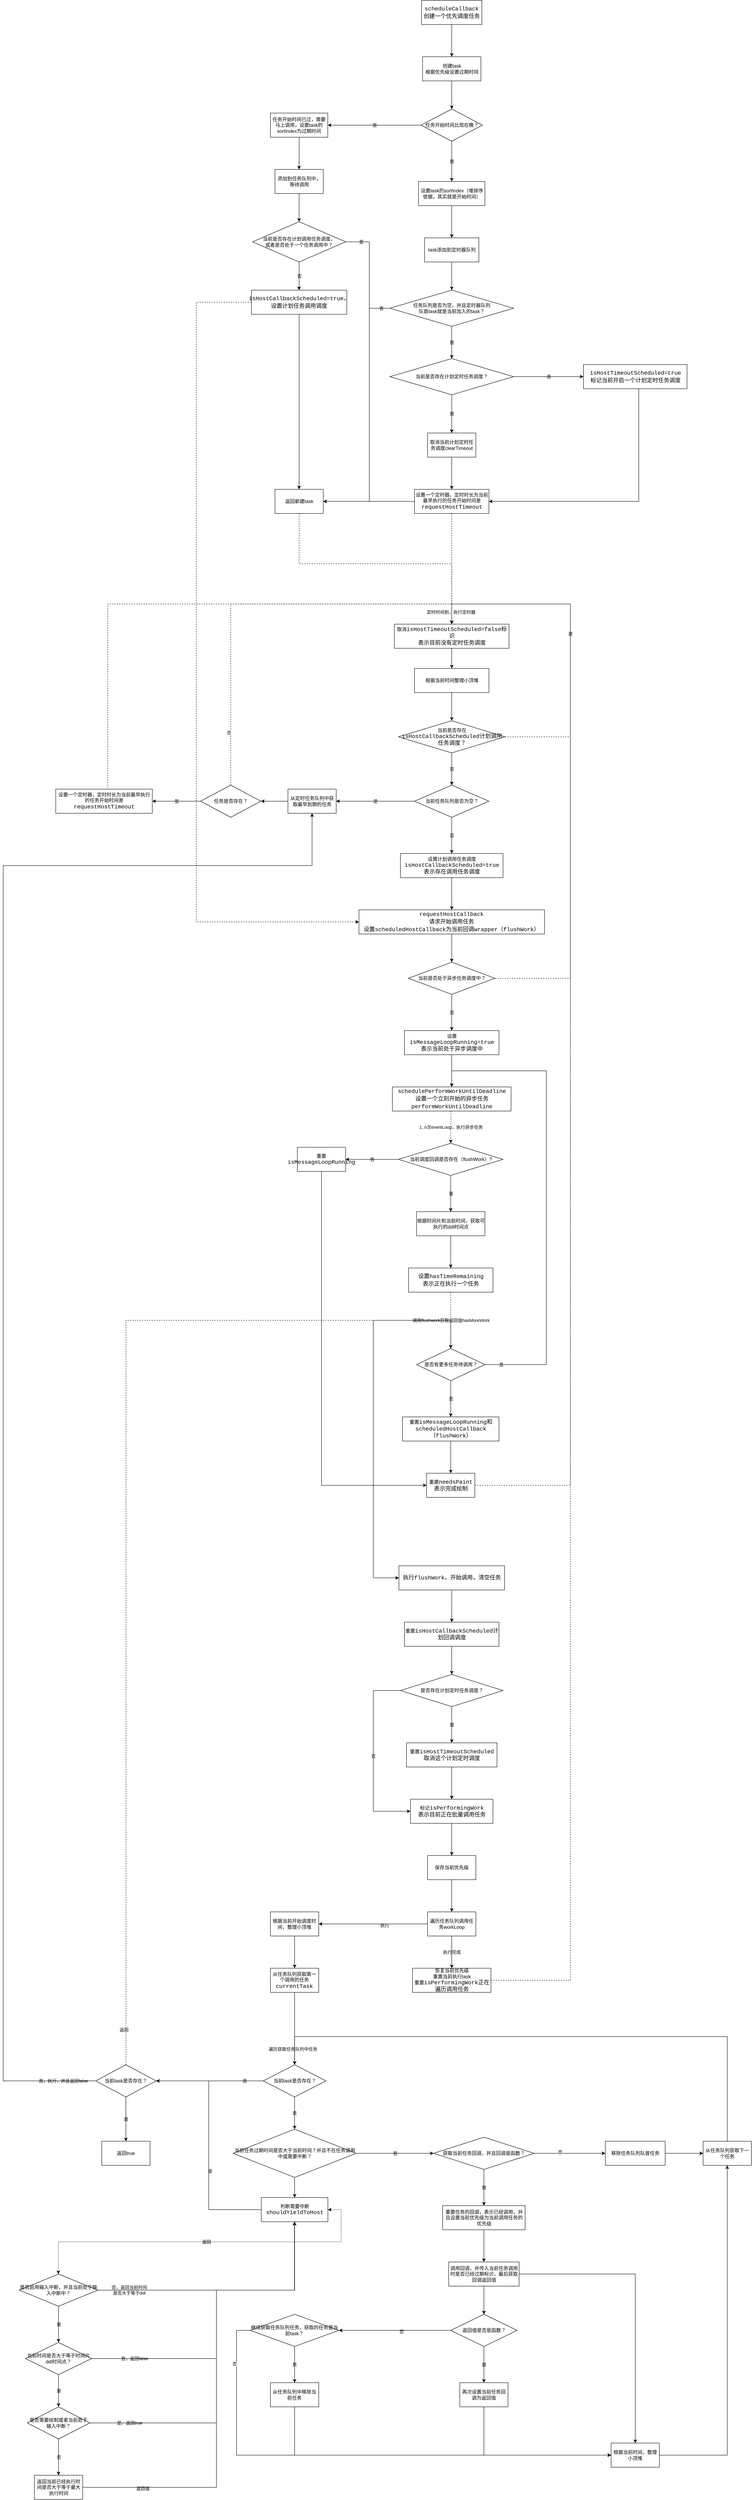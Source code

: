 <mxfile version="20.3.0" type="github" pages="3">
  <diagram id="bCjpqoXcOK5Xh0hdmK70" name="第 1 页">
    <mxGraphModel dx="3700" dy="1956" grid="1" gridSize="10" guides="1" tooltips="1" connect="1" arrows="1" fold="1" page="1" pageScale="1" pageWidth="4000" pageHeight="8000" math="0" shadow="0">
      <root>
        <mxCell id="0" />
        <mxCell id="1" parent="0" />
        <mxCell id="WVUbfzbR0bIWUbWMhhME-3" value="" style="edgeStyle=orthogonalEdgeStyle;rounded=0;orthogonalLoop=1;jettySize=auto;html=1;labelBackgroundColor=none;fontColor=default;" parent="1" source="WVUbfzbR0bIWUbWMhhME-1" target="WVUbfzbR0bIWUbWMhhME-2" edge="1">
          <mxGeometry relative="1" as="geometry" />
        </mxCell>
        <mxCell id="WVUbfzbR0bIWUbWMhhME-1" value="&lt;div style=&quot;font-family: Consolas, &amp;quot;Courier New&amp;quot;, monospace; font-size: 14px; line-height: 19px;&quot;&gt;&lt;span style=&quot;&quot;&gt;scheduleCallback创建一个优先调度任务&lt;/span&gt;&lt;/div&gt;" style="rounded=0;whiteSpace=wrap;html=1;labelBackgroundColor=none;fontColor=default;" parent="1" vertex="1">
          <mxGeometry x="1620" y="270" width="150" height="60" as="geometry" />
        </mxCell>
        <mxCell id="WVUbfzbR0bIWUbWMhhME-5" value="" style="edgeStyle=orthogonalEdgeStyle;rounded=0;orthogonalLoop=1;jettySize=auto;html=1;labelBackgroundColor=none;fontColor=default;" parent="1" source="WVUbfzbR0bIWUbWMhhME-2" target="WVUbfzbR0bIWUbWMhhME-4" edge="1">
          <mxGeometry relative="1" as="geometry" />
        </mxCell>
        <mxCell id="WVUbfzbR0bIWUbWMhhME-2" value="创建task&lt;br&gt;根据优先级设置过期时间" style="whiteSpace=wrap;html=1;rounded=0;labelBackgroundColor=none;fontColor=default;" parent="1" vertex="1">
          <mxGeometry x="1622.5" y="410" width="145" height="60" as="geometry" />
        </mxCell>
        <mxCell id="WVUbfzbR0bIWUbWMhhME-7" value="是" style="edgeStyle=orthogonalEdgeStyle;rounded=0;orthogonalLoop=1;jettySize=auto;html=1;labelBackgroundColor=none;fontColor=default;" parent="1" source="WVUbfzbR0bIWUbWMhhME-4" target="WVUbfzbR0bIWUbWMhhME-6" edge="1">
          <mxGeometry relative="1" as="geometry" />
        </mxCell>
        <mxCell id="WVUbfzbR0bIWUbWMhhME-23" value="否" style="edgeStyle=orthogonalEdgeStyle;rounded=0;orthogonalLoop=1;jettySize=auto;html=1;exitX=0;exitY=0.5;exitDx=0;exitDy=0;labelBackgroundColor=none;fontColor=default;" parent="1" source="WVUbfzbR0bIWUbWMhhME-4" target="WVUbfzbR0bIWUbWMhhME-22" edge="1">
          <mxGeometry relative="1" as="geometry">
            <mxPoint x="1483.12" y="580" as="sourcePoint" />
          </mxGeometry>
        </mxCell>
        <mxCell id="WVUbfzbR0bIWUbWMhhME-4" value="任务开始时间比现在晚？" style="rhombus;whiteSpace=wrap;html=1;rounded=0;labelBackgroundColor=none;fontColor=default;" parent="1" vertex="1">
          <mxGeometry x="1618.75" y="540" width="152.5" height="80" as="geometry" />
        </mxCell>
        <mxCell id="WVUbfzbR0bIWUbWMhhME-9" value="" style="edgeStyle=orthogonalEdgeStyle;rounded=0;orthogonalLoop=1;jettySize=auto;html=1;labelBackgroundColor=none;fontColor=default;" parent="1" source="WVUbfzbR0bIWUbWMhhME-6" target="WVUbfzbR0bIWUbWMhhME-8" edge="1">
          <mxGeometry relative="1" as="geometry" />
        </mxCell>
        <mxCell id="WVUbfzbR0bIWUbWMhhME-6" value="设置task的sortIndex（堆排序依据，其实就是开始时间）" style="whiteSpace=wrap;html=1;rounded=0;labelBackgroundColor=none;fontColor=default;" parent="1" vertex="1">
          <mxGeometry x="1612.5" y="720" width="165" height="60" as="geometry" />
        </mxCell>
        <mxCell id="WVUbfzbR0bIWUbWMhhME-11" value="" style="edgeStyle=orthogonalEdgeStyle;rounded=0;orthogonalLoop=1;jettySize=auto;html=1;labelBackgroundColor=none;fontColor=default;" parent="1" source="WVUbfzbR0bIWUbWMhhME-8" target="WVUbfzbR0bIWUbWMhhME-10" edge="1">
          <mxGeometry relative="1" as="geometry" />
        </mxCell>
        <mxCell id="WVUbfzbR0bIWUbWMhhME-8" value="task添加到定时器队列" style="whiteSpace=wrap;html=1;rounded=0;labelBackgroundColor=none;fontColor=default;" parent="1" vertex="1">
          <mxGeometry x="1627.5" y="860" width="135" height="60" as="geometry" />
        </mxCell>
        <mxCell id="WVUbfzbR0bIWUbWMhhME-15" value="是" style="edgeStyle=orthogonalEdgeStyle;rounded=0;orthogonalLoop=1;jettySize=auto;html=1;labelBackgroundColor=none;fontColor=default;" parent="1" source="WVUbfzbR0bIWUbWMhhME-10" target="WVUbfzbR0bIWUbWMhhME-14" edge="1">
          <mxGeometry relative="1" as="geometry" />
        </mxCell>
        <mxCell id="WVUbfzbR0bIWUbWMhhME-178" value="否" style="edgeStyle=orthogonalEdgeStyle;rounded=0;orthogonalLoop=1;jettySize=auto;html=1;entryX=1;entryY=0.5;entryDx=0;entryDy=0;labelBackgroundColor=none;fontColor=default;startArrow=none;startFill=0;" parent="1" source="WVUbfzbR0bIWUbWMhhME-10" target="WVUbfzbR0bIWUbWMhhME-35" edge="1">
          <mxGeometry x="-0.934" relative="1" as="geometry">
            <Array as="points">
              <mxPoint x="1490" y="1035" />
              <mxPoint x="1490" y="1515" />
            </Array>
            <mxPoint as="offset" />
          </mxGeometry>
        </mxCell>
        <mxCell id="WVUbfzbR0bIWUbWMhhME-10" value="任务队列是否为空，并且定时器队列&lt;br&gt;队首task就是当前加入的task？" style="rhombus;whiteSpace=wrap;html=1;rounded=0;labelBackgroundColor=none;fontColor=default;" parent="1" vertex="1">
          <mxGeometry x="1541.25" y="990" width="307.5" height="90" as="geometry" />
        </mxCell>
        <mxCell id="WVUbfzbR0bIWUbWMhhME-17" value="是" style="edgeStyle=orthogonalEdgeStyle;rounded=0;orthogonalLoop=1;jettySize=auto;html=1;labelBackgroundColor=none;fontColor=default;" parent="1" source="WVUbfzbR0bIWUbWMhhME-14" target="WVUbfzbR0bIWUbWMhhME-16" edge="1">
          <mxGeometry relative="1" as="geometry" />
        </mxCell>
        <mxCell id="WVUbfzbR0bIWUbWMhhME-19" value="否" style="edgeStyle=orthogonalEdgeStyle;rounded=0;orthogonalLoop=1;jettySize=auto;html=1;labelBackgroundColor=none;fontColor=default;" parent="1" source="WVUbfzbR0bIWUbWMhhME-14" target="WVUbfzbR0bIWUbWMhhME-18" edge="1">
          <mxGeometry relative="1" as="geometry" />
        </mxCell>
        <mxCell id="WVUbfzbR0bIWUbWMhhME-14" value="当前是否存在计划定时任务调度？" style="rhombus;whiteSpace=wrap;html=1;rounded=0;labelBackgroundColor=none;fontColor=default;" parent="1" vertex="1">
          <mxGeometry x="1541.25" y="1160" width="307.5" height="90" as="geometry" />
        </mxCell>
        <mxCell id="WVUbfzbR0bIWUbWMhhME-21" value="" style="edgeStyle=orthogonalEdgeStyle;rounded=0;orthogonalLoop=1;jettySize=auto;html=1;labelBackgroundColor=none;fontColor=default;" parent="1" source="WVUbfzbR0bIWUbWMhhME-16" target="WVUbfzbR0bIWUbWMhhME-20" edge="1">
          <mxGeometry relative="1" as="geometry" />
        </mxCell>
        <mxCell id="WVUbfzbR0bIWUbWMhhME-16" value="取消当前计划定时任务调度clearTimeout" style="whiteSpace=wrap;html=1;rounded=0;labelBackgroundColor=none;fontColor=default;" parent="1" vertex="1">
          <mxGeometry x="1635" y="1345" width="120" height="60" as="geometry" />
        </mxCell>
        <mxCell id="WVUbfzbR0bIWUbWMhhME-34" style="edgeStyle=orthogonalEdgeStyle;rounded=0;orthogonalLoop=1;jettySize=auto;html=1;entryX=1;entryY=0.5;entryDx=0;entryDy=0;labelBackgroundColor=none;fontColor=default;" parent="1" source="WVUbfzbR0bIWUbWMhhME-18" target="WVUbfzbR0bIWUbWMhhME-20" edge="1">
          <mxGeometry relative="1" as="geometry">
            <Array as="points">
              <mxPoint x="2160" y="1515" />
            </Array>
          </mxGeometry>
        </mxCell>
        <mxCell id="WVUbfzbR0bIWUbWMhhME-18" value="&lt;div style=&quot;font-family: Consolas, &amp;quot;Courier New&amp;quot;, monospace; font-size: 14px; line-height: 19px;&quot;&gt;isHostTimeoutScheduled=true&lt;/div&gt;&lt;div style=&quot;font-family: Consolas, &amp;quot;Courier New&amp;quot;, monospace; font-size: 14px; line-height: 19px;&quot;&gt;标记当前开启一个计划定时任务调度&lt;/div&gt;" style="whiteSpace=wrap;html=1;rounded=0;labelBackgroundColor=none;fontColor=default;" parent="1" vertex="1">
          <mxGeometry x="2022.5" y="1175" width="257.5" height="60" as="geometry" />
        </mxCell>
        <mxCell id="WVUbfzbR0bIWUbWMhhME-36" value="" style="edgeStyle=orthogonalEdgeStyle;rounded=0;orthogonalLoop=1;jettySize=auto;html=1;labelBackgroundColor=none;fontColor=default;" parent="1" source="WVUbfzbR0bIWUbWMhhME-20" target="WVUbfzbR0bIWUbWMhhME-35" edge="1">
          <mxGeometry relative="1" as="geometry" />
        </mxCell>
        <mxCell id="WVUbfzbR0bIWUbWMhhME-43" value="" style="edgeStyle=orthogonalEdgeStyle;rounded=0;orthogonalLoop=1;jettySize=auto;html=1;labelBackgroundColor=none;fontColor=default;dashed=1;" parent="1" source="WVUbfzbR0bIWUbWMhhME-20" target="WVUbfzbR0bIWUbWMhhME-42" edge="1">
          <mxGeometry relative="1" as="geometry" />
        </mxCell>
        <mxCell id="WVUbfzbR0bIWUbWMhhME-44" value="定时时间到，执行定时器" style="edgeLabel;html=1;align=center;verticalAlign=middle;resizable=0;points=[];fontColor=default;labelBackgroundColor=none;" parent="WVUbfzbR0bIWUbWMhhME-43" vertex="1" connectable="0">
          <mxGeometry x="-0.316" y="-1" relative="1" as="geometry">
            <mxPoint x="-1" y="151" as="offset" />
          </mxGeometry>
        </mxCell>
        <mxCell id="WVUbfzbR0bIWUbWMhhME-20" value="设置一个定时器，定时时长为当前最早执行的任务开始时间差&lt;br&gt;&lt;div style=&quot;font-family: Consolas, &amp;quot;Courier New&amp;quot;, monospace; font-size: 14px; line-height: 19px;&quot;&gt;&lt;span style=&quot;&quot;&gt;requestHostTimeout&lt;/span&gt;&lt;/div&gt;" style="whiteSpace=wrap;html=1;rounded=0;labelBackgroundColor=none;fontColor=default;" parent="1" vertex="1">
          <mxGeometry x="1602.5" y="1485" width="185" height="60" as="geometry" />
        </mxCell>
        <mxCell id="WVUbfzbR0bIWUbWMhhME-25" value="" style="edgeStyle=orthogonalEdgeStyle;rounded=0;orthogonalLoop=1;jettySize=auto;html=1;labelBackgroundColor=none;fontColor=default;" parent="1" source="WVUbfzbR0bIWUbWMhhME-22" target="WVUbfzbR0bIWUbWMhhME-24" edge="1">
          <mxGeometry relative="1" as="geometry" />
        </mxCell>
        <mxCell id="WVUbfzbR0bIWUbWMhhME-22" value="任务开始时间已过，需要马上调用，设置task的sortIndex为过期时间" style="whiteSpace=wrap;html=1;rounded=0;labelBackgroundColor=none;fontColor=default;" parent="1" vertex="1">
          <mxGeometry x="1244.37" y="550" width="142.5" height="60" as="geometry" />
        </mxCell>
        <mxCell id="WVUbfzbR0bIWUbWMhhME-27" value="" style="edgeStyle=orthogonalEdgeStyle;rounded=0;orthogonalLoop=1;jettySize=auto;html=1;labelBackgroundColor=none;fontColor=default;" parent="1" source="WVUbfzbR0bIWUbWMhhME-24" target="WVUbfzbR0bIWUbWMhhME-26" edge="1">
          <mxGeometry relative="1" as="geometry" />
        </mxCell>
        <mxCell id="WVUbfzbR0bIWUbWMhhME-24" value="添加到任务队列中，等待调用" style="whiteSpace=wrap;html=1;rounded=0;labelBackgroundColor=none;fontColor=default;" parent="1" vertex="1">
          <mxGeometry x="1255.62" y="690" width="120" height="60" as="geometry" />
        </mxCell>
        <mxCell id="WVUbfzbR0bIWUbWMhhME-29" value="否" style="edgeStyle=orthogonalEdgeStyle;rounded=0;orthogonalLoop=1;jettySize=auto;html=1;labelBackgroundColor=none;fontColor=default;" parent="1" source="WVUbfzbR0bIWUbWMhhME-26" target="WVUbfzbR0bIWUbWMhhME-28" edge="1">
          <mxGeometry relative="1" as="geometry" />
        </mxCell>
        <mxCell id="WVUbfzbR0bIWUbWMhhME-37" value="是" style="edgeStyle=orthogonalEdgeStyle;rounded=0;orthogonalLoop=1;jettySize=auto;html=1;entryX=0;entryY=0.5;entryDx=0;entryDy=0;labelBackgroundColor=none;fontColor=default;exitX=0;exitY=0.5;exitDx=0;exitDy=0;" parent="1" source="WVUbfzbR0bIWUbWMhhME-26" target="WVUbfzbR0bIWUbWMhhME-35" edge="1">
          <mxGeometry x="-0.538" relative="1" as="geometry">
            <Array as="points">
              <mxPoint x="1490" y="870" />
              <mxPoint x="1490" y="1515" />
            </Array>
            <mxPoint as="offset" />
          </mxGeometry>
        </mxCell>
        <mxCell id="WVUbfzbR0bIWUbWMhhME-26" value="当前是否存在计划调用任务调度，&lt;br&gt;或者是否处于一个任务调用中？" style="rhombus;whiteSpace=wrap;html=1;rounded=0;labelBackgroundColor=none;fontColor=default;" parent="1" vertex="1">
          <mxGeometry x="1200" y="820" width="231.25" height="100" as="geometry" />
        </mxCell>
        <mxCell id="WVUbfzbR0bIWUbWMhhME-31" value="" style="edgeStyle=orthogonalEdgeStyle;rounded=0;orthogonalLoop=1;jettySize=auto;html=1;labelBackgroundColor=none;fontColor=default;entryX=0;entryY=0.5;entryDx=0;entryDy=0;dashed=1;" parent="1" source="WVUbfzbR0bIWUbWMhhME-28" target="WVUbfzbR0bIWUbWMhhME-53" edge="1">
          <mxGeometry relative="1" as="geometry">
            <mxPoint x="1315.667" y="1130" as="targetPoint" />
            <Array as="points">
              <mxPoint x="1060" y="1020" />
              <mxPoint x="1060" y="2560" />
            </Array>
          </mxGeometry>
        </mxCell>
        <mxCell id="C-CajQuC5ZYosWoL7ctd-1" style="edgeStyle=orthogonalEdgeStyle;rounded=0;orthogonalLoop=1;jettySize=auto;html=1;" parent="1" source="WVUbfzbR0bIWUbWMhhME-28" target="WVUbfzbR0bIWUbWMhhME-35" edge="1">
          <mxGeometry relative="1" as="geometry" />
        </mxCell>
        <mxCell id="WVUbfzbR0bIWUbWMhhME-28" value="&lt;div style=&quot;font-family: Consolas, &amp;quot;Courier New&amp;quot;, monospace; font-size: 14px; line-height: 19px;&quot;&gt;isHostCallbackScheduled=true，设置计划任务调用调度&lt;/div&gt;" style="whiteSpace=wrap;html=1;rounded=0;labelBackgroundColor=none;fontColor=default;" parent="1" vertex="1">
          <mxGeometry x="1197.03" y="990" width="237.19" height="60" as="geometry" />
        </mxCell>
        <mxCell id="WVUbfzbR0bIWUbWMhhME-35" value="返回新建task" style="whiteSpace=wrap;html=1;rounded=0;labelBackgroundColor=none;fontColor=default;" parent="1" vertex="1">
          <mxGeometry x="1255.63" y="1485" width="120" height="60" as="geometry" />
        </mxCell>
        <mxCell id="WVUbfzbR0bIWUbWMhhME-177" style="edgeStyle=orthogonalEdgeStyle;rounded=0;orthogonalLoop=1;jettySize=auto;html=1;entryX=0.5;entryY=0;entryDx=0;entryDy=0;labelBackgroundColor=none;fontColor=default;startArrow=none;startFill=0;dashed=1;exitX=0.5;exitY=1;exitDx=0;exitDy=0;" parent="1" source="WVUbfzbR0bIWUbWMhhME-35" target="WVUbfzbR0bIWUbWMhhME-42" edge="1">
          <mxGeometry relative="1" as="geometry">
            <mxPoint x="1375.63" y="1655" as="sourcePoint" />
            <Array as="points">
              <mxPoint x="1316" y="1670" />
              <mxPoint x="1695" y="1670" />
            </Array>
          </mxGeometry>
        </mxCell>
        <mxCell id="WVUbfzbR0bIWUbWMhhME-46" value="" style="edgeStyle=orthogonalEdgeStyle;rounded=0;orthogonalLoop=1;jettySize=auto;html=1;labelBackgroundColor=none;fontColor=default;" parent="1" source="WVUbfzbR0bIWUbWMhhME-42" target="WVUbfzbR0bIWUbWMhhME-45" edge="1">
          <mxGeometry relative="1" as="geometry" />
        </mxCell>
        <mxCell id="WVUbfzbR0bIWUbWMhhME-42" value="取消&lt;span style=&quot;font-family: Consolas, &amp;quot;Courier New&amp;quot;, monospace; font-size: 14px;&quot;&gt;isHostTimeoutScheduled=false标识&lt;br&gt;表示目前没有定时任务调度&lt;br&gt;&lt;/span&gt;" style="whiteSpace=wrap;html=1;fontColor=default;rounded=0;labelBackgroundColor=none;" parent="1" vertex="1">
          <mxGeometry x="1552.5" y="1820" width="285" height="60" as="geometry" />
        </mxCell>
        <mxCell id="WVUbfzbR0bIWUbWMhhME-48" value="" style="edgeStyle=orthogonalEdgeStyle;rounded=0;orthogonalLoop=1;jettySize=auto;html=1;labelBackgroundColor=none;fontColor=default;" parent="1" source="WVUbfzbR0bIWUbWMhhME-45" target="WVUbfzbR0bIWUbWMhhME-47" edge="1">
          <mxGeometry relative="1" as="geometry" />
        </mxCell>
        <mxCell id="WVUbfzbR0bIWUbWMhhME-45" value="根据当前时间整理小顶堆" style="whiteSpace=wrap;html=1;fontColor=default;rounded=0;labelBackgroundColor=none;" parent="1" vertex="1">
          <mxGeometry x="1602.5" y="1930" width="185" height="60" as="geometry" />
        </mxCell>
        <mxCell id="WVUbfzbR0bIWUbWMhhME-50" value="否" style="edgeStyle=orthogonalEdgeStyle;rounded=0;orthogonalLoop=1;jettySize=auto;html=1;labelBackgroundColor=none;fontColor=default;" parent="1" source="WVUbfzbR0bIWUbWMhhME-47" target="WVUbfzbR0bIWUbWMhhME-49" edge="1">
          <mxGeometry relative="1" as="geometry" />
        </mxCell>
        <mxCell id="WVUbfzbR0bIWUbWMhhME-142" value="是" style="edgeStyle=orthogonalEdgeStyle;rounded=0;orthogonalLoop=1;jettySize=auto;html=1;labelBackgroundColor=none;fontColor=default;entryX=0.5;entryY=0;entryDx=0;entryDy=0;dashed=1;" parent="1" source="WVUbfzbR0bIWUbWMhhME-47" target="WVUbfzbR0bIWUbWMhhME-42" edge="1">
          <mxGeometry relative="1" as="geometry">
            <mxPoint x="1980" y="2100" as="targetPoint" />
            <Array as="points">
              <mxPoint x="1990" y="2100" />
              <mxPoint x="1990" y="1770" />
              <mxPoint x="1695" y="1770" />
            </Array>
          </mxGeometry>
        </mxCell>
        <mxCell id="WVUbfzbR0bIWUbWMhhME-47" value="当前是否存在&lt;span style=&quot;font-family: Consolas, &amp;quot;Courier New&amp;quot;, monospace; font-size: 14px;&quot;&gt;isHostCallbackScheduled计划调用任务调度？&lt;/span&gt;" style="rhombus;whiteSpace=wrap;html=1;fontColor=default;rounded=0;labelBackgroundColor=none;" parent="1" vertex="1">
          <mxGeometry x="1562.5" y="2060" width="265" height="80" as="geometry" />
        </mxCell>
        <mxCell id="WVUbfzbR0bIWUbWMhhME-52" value="否" style="edgeStyle=orthogonalEdgeStyle;rounded=0;orthogonalLoop=1;jettySize=auto;html=1;labelBackgroundColor=none;fontColor=default;" parent="1" source="WVUbfzbR0bIWUbWMhhME-49" target="WVUbfzbR0bIWUbWMhhME-51" edge="1">
          <mxGeometry relative="1" as="geometry" />
        </mxCell>
        <mxCell id="WVUbfzbR0bIWUbWMhhME-64" value="是" style="edgeStyle=orthogonalEdgeStyle;rounded=0;orthogonalLoop=1;jettySize=auto;html=1;labelBackgroundColor=none;fontColor=default;" parent="1" source="WVUbfzbR0bIWUbWMhhME-49" target="WVUbfzbR0bIWUbWMhhME-63" edge="1">
          <mxGeometry relative="1" as="geometry" />
        </mxCell>
        <mxCell id="WVUbfzbR0bIWUbWMhhME-49" value="当前任务队列是否为空？" style="rhombus;whiteSpace=wrap;html=1;fontColor=default;rounded=0;labelBackgroundColor=none;" parent="1" vertex="1">
          <mxGeometry x="1602.5" y="2220" width="185" height="80" as="geometry" />
        </mxCell>
        <mxCell id="WVUbfzbR0bIWUbWMhhME-54" value="" style="edgeStyle=orthogonalEdgeStyle;rounded=0;orthogonalLoop=1;jettySize=auto;html=1;labelBackgroundColor=none;fontColor=default;" parent="1" source="WVUbfzbR0bIWUbWMhhME-51" target="WVUbfzbR0bIWUbWMhhME-53" edge="1">
          <mxGeometry relative="1" as="geometry" />
        </mxCell>
        <mxCell id="WVUbfzbR0bIWUbWMhhME-51" value="设置计划调用任务调度&lt;span style=&quot;font-family: Consolas, &amp;quot;Courier New&amp;quot;, monospace; font-size: 14px;&quot;&gt;isHostCallbackScheduled=true&lt;br&gt;表示存在调用任务调度&lt;br&gt;&lt;/span&gt;" style="whiteSpace=wrap;html=1;fontColor=default;rounded=0;labelBackgroundColor=none;" parent="1" vertex="1">
          <mxGeometry x="1567.5" y="2390" width="255" height="60" as="geometry" />
        </mxCell>
        <mxCell id="WVUbfzbR0bIWUbWMhhME-58" value="" style="edgeStyle=orthogonalEdgeStyle;rounded=0;orthogonalLoop=1;jettySize=auto;html=1;labelBackgroundColor=none;fontColor=default;" parent="1" source="WVUbfzbR0bIWUbWMhhME-53" target="WVUbfzbR0bIWUbWMhhME-57" edge="1">
          <mxGeometry relative="1" as="geometry" />
        </mxCell>
        <mxCell id="WVUbfzbR0bIWUbWMhhME-53" value="&lt;div style=&quot;font-family: Consolas, &amp;quot;Courier New&amp;quot;, monospace; font-size: 14px; line-height: 19px;&quot;&gt;&lt;span style=&quot;&quot;&gt;requestHostCallback&lt;/span&gt;&lt;/div&gt;&lt;div style=&quot;font-family: Consolas, &amp;quot;Courier New&amp;quot;, monospace; font-size: 14px; line-height: 19px;&quot;&gt;&lt;span style=&quot;&quot;&gt;请求开始调用任务&lt;/span&gt;&lt;/div&gt;&lt;div style=&quot;font-family: Consolas, &amp;quot;Courier New&amp;quot;, monospace; font-size: 14px; line-height: 19px;&quot;&gt;&lt;span style=&quot;&quot;&gt;设置&lt;/span&gt;&lt;span style=&quot;&quot;&gt;scheduledHostCallback为当前回调wrapper（flushWork）&lt;/span&gt;&lt;/div&gt;" style="whiteSpace=wrap;html=1;fontColor=default;rounded=0;labelBackgroundColor=none;" parent="1" vertex="1">
          <mxGeometry x="1464.38" y="2530" width="461.25" height="60" as="geometry" />
        </mxCell>
        <mxCell id="WVUbfzbR0bIWUbWMhhME-60" value="否" style="edgeStyle=orthogonalEdgeStyle;rounded=0;orthogonalLoop=1;jettySize=auto;html=1;labelBackgroundColor=none;fontColor=default;" parent="1" source="WVUbfzbR0bIWUbWMhhME-57" target="WVUbfzbR0bIWUbWMhhME-59" edge="1">
          <mxGeometry relative="1" as="geometry" />
        </mxCell>
        <mxCell id="WVUbfzbR0bIWUbWMhhME-143" style="edgeStyle=orthogonalEdgeStyle;rounded=0;orthogonalLoop=1;jettySize=auto;html=1;entryX=0.5;entryY=0;entryDx=0;entryDy=0;dashed=1;labelBackgroundColor=none;fontColor=default;" parent="1" source="WVUbfzbR0bIWUbWMhhME-57" target="WVUbfzbR0bIWUbWMhhME-42" edge="1">
          <mxGeometry relative="1" as="geometry">
            <Array as="points">
              <mxPoint x="1990" y="2700" />
              <mxPoint x="1990" y="1770" />
              <mxPoint x="1695" y="1770" />
            </Array>
          </mxGeometry>
        </mxCell>
        <mxCell id="WVUbfzbR0bIWUbWMhhME-57" value="当前是否处于异步任务调度中？" style="rhombus;whiteSpace=wrap;html=1;fontColor=default;rounded=0;labelBackgroundColor=none;" parent="1" vertex="1">
          <mxGeometry x="1587.5" y="2660" width="215" height="80" as="geometry" />
        </mxCell>
        <mxCell id="WVUbfzbR0bIWUbWMhhME-62" value="" style="edgeStyle=orthogonalEdgeStyle;rounded=0;orthogonalLoop=1;jettySize=auto;html=1;labelBackgroundColor=none;fontColor=default;" parent="1" source="WVUbfzbR0bIWUbWMhhME-59" target="WVUbfzbR0bIWUbWMhhME-61" edge="1">
          <mxGeometry relative="1" as="geometry" />
        </mxCell>
        <mxCell id="WVUbfzbR0bIWUbWMhhME-59" value="设置&lt;span style=&quot;font-family: Consolas, &amp;quot;Courier New&amp;quot;, monospace; font-size: 14px;&quot;&gt;isMessageLoopRunning=true&lt;br&gt;表示当前处于异步调度中&lt;br&gt;&lt;/span&gt;" style="whiteSpace=wrap;html=1;fontColor=default;rounded=0;labelBackgroundColor=none;" parent="1" vertex="1">
          <mxGeometry x="1577.5" y="2830" width="235" height="60" as="geometry" />
        </mxCell>
        <mxCell id="WVUbfzbR0bIWUbWMhhME-73" value="1..n次eventLoop，执行异步任务" style="edgeStyle=orthogonalEdgeStyle;rounded=0;orthogonalLoop=1;jettySize=auto;html=1;labelBackgroundColor=none;fontColor=default;entryX=0.5;entryY=0;entryDx=0;entryDy=0;dashed=1;" parent="1" source="WVUbfzbR0bIWUbWMhhME-61" target="WVUbfzbR0bIWUbWMhhME-145" edge="1">
          <mxGeometry relative="1" as="geometry">
            <Array as="points">
              <mxPoint x="1693" y="3050" />
              <mxPoint x="1693" y="3050" />
            </Array>
          </mxGeometry>
        </mxCell>
        <mxCell id="WVUbfzbR0bIWUbWMhhME-61" value="&lt;div style=&quot;font-family: Consolas, &amp;quot;Courier New&amp;quot;, monospace; font-size: 14px; line-height: 19px;&quot;&gt;&lt;span style=&quot;&quot;&gt;schedulePerformWorkUntilDeadline&lt;/span&gt;&lt;/div&gt;&lt;div style=&quot;font-family: Consolas, &amp;quot;Courier New&amp;quot;, monospace; font-size: 14px; line-height: 19px;&quot;&gt;&lt;font&gt;设置一个立刻开始的异步任务&lt;/font&gt;&lt;/div&gt;&lt;div style=&quot;font-family: Consolas, &amp;quot;Courier New&amp;quot;, monospace; font-size: 14px; line-height: 19px;&quot;&gt;&lt;div style=&quot;line-height: 19px;&quot;&gt;performWorkUntilDeadline&lt;/div&gt;&lt;/div&gt;" style="whiteSpace=wrap;html=1;fontColor=default;rounded=0;labelBackgroundColor=none;" parent="1" vertex="1">
          <mxGeometry x="1547.5" y="2970" width="295" height="60" as="geometry" />
        </mxCell>
        <mxCell id="WVUbfzbR0bIWUbWMhhME-66" value="" style="edgeStyle=orthogonalEdgeStyle;rounded=0;orthogonalLoop=1;jettySize=auto;html=1;labelBackgroundColor=none;fontColor=default;" parent="1" source="WVUbfzbR0bIWUbWMhhME-63" target="WVUbfzbR0bIWUbWMhhME-65" edge="1">
          <mxGeometry relative="1" as="geometry" />
        </mxCell>
        <mxCell id="WVUbfzbR0bIWUbWMhhME-63" value="从定时任务队列中获取最早到期的任务" style="whiteSpace=wrap;html=1;fontColor=default;rounded=0;labelBackgroundColor=none;" parent="1" vertex="1">
          <mxGeometry x="1287.81" y="2230" width="120" height="60" as="geometry" />
        </mxCell>
        <mxCell id="WVUbfzbR0bIWUbWMhhME-68" value="是" style="edgeStyle=orthogonalEdgeStyle;rounded=0;orthogonalLoop=1;jettySize=auto;html=1;labelBackgroundColor=none;fontColor=default;" parent="1" source="WVUbfzbR0bIWUbWMhhME-65" target="WVUbfzbR0bIWUbWMhhME-67" edge="1">
          <mxGeometry relative="1" as="geometry" />
        </mxCell>
        <mxCell id="WVUbfzbR0bIWUbWMhhME-205" style="edgeStyle=orthogonalEdgeStyle;rounded=0;orthogonalLoop=1;jettySize=auto;html=1;entryX=0.5;entryY=0;entryDx=0;entryDy=0;labelBackgroundColor=none;fontColor=default;startArrow=none;startFill=0;dashed=1;" parent="1" source="WVUbfzbR0bIWUbWMhhME-65" target="WVUbfzbR0bIWUbWMhhME-42" edge="1">
          <mxGeometry relative="1" as="geometry">
            <Array as="points">
              <mxPoint x="1146" y="1770" />
              <mxPoint x="1695" y="1770" />
            </Array>
          </mxGeometry>
        </mxCell>
        <mxCell id="WVUbfzbR0bIWUbWMhhME-206" value="否" style="edgeLabel;html=1;align=center;verticalAlign=middle;resizable=0;points=[];fontColor=default;" parent="WVUbfzbR0bIWUbWMhhME-205" vertex="1" connectable="0">
          <mxGeometry x="-0.752" y="5" relative="1" as="geometry">
            <mxPoint as="offset" />
          </mxGeometry>
        </mxCell>
        <mxCell id="WVUbfzbR0bIWUbWMhhME-65" value="任务是否存在？" style="rhombus;whiteSpace=wrap;html=1;fontColor=default;rounded=0;labelBackgroundColor=none;" parent="1" vertex="1">
          <mxGeometry x="1070.62" y="2220" width="150" height="80" as="geometry" />
        </mxCell>
        <mxCell id="WVUbfzbR0bIWUbWMhhME-71" style="edgeStyle=orthogonalEdgeStyle;rounded=0;orthogonalLoop=1;jettySize=auto;html=1;entryX=0.5;entryY=0;entryDx=0;entryDy=0;labelBackgroundColor=none;fontColor=default;dashed=1;exitX=0.5;exitY=0;exitDx=0;exitDy=0;" parent="1" source="WVUbfzbR0bIWUbWMhhME-67" target="WVUbfzbR0bIWUbWMhhME-42" edge="1">
          <mxGeometry relative="1" as="geometry">
            <Array as="points">
              <mxPoint x="840" y="2230" />
              <mxPoint x="840" y="1770" />
              <mxPoint x="1695" y="1770" />
            </Array>
          </mxGeometry>
        </mxCell>
        <mxCell id="WVUbfzbR0bIWUbWMhhME-67" value="&lt;span style=&quot;&quot;&gt;设置一个定时器，定时时长为当前最早执行的任务开始时间差&lt;/span&gt;&lt;br style=&quot;&quot;&gt;&lt;div style=&quot;font-family: Consolas, &amp;quot;Courier New&amp;quot;, monospace; font-size: 14px; line-height: 19px;&quot;&gt;&lt;span style=&quot;&quot;&gt;requestHostTimeout&lt;/span&gt;&lt;/div&gt;" style="whiteSpace=wrap;html=1;fontColor=default;rounded=0;labelBackgroundColor=none;" parent="1" vertex="1">
          <mxGeometry x="710.62" y="2230" width="240" height="60" as="geometry" />
        </mxCell>
        <mxCell id="WVUbfzbR0bIWUbWMhhME-75" value="" style="edgeStyle=orthogonalEdgeStyle;rounded=0;orthogonalLoop=1;jettySize=auto;html=1;labelBackgroundColor=none;fontColor=default;" parent="1" source="WVUbfzbR0bIWUbWMhhME-72" target="WVUbfzbR0bIWUbWMhhME-74" edge="1">
          <mxGeometry relative="1" as="geometry" />
        </mxCell>
        <mxCell id="WVUbfzbR0bIWUbWMhhME-72" value="&lt;div style=&quot;font-family: Consolas, &amp;quot;Courier New&amp;quot;, monospace; font-size: 14px; line-height: 19px;&quot;&gt;执行flushWork，开始调用，清空任务&lt;/div&gt;" style="whiteSpace=wrap;html=1;fontColor=default;rounded=0;labelBackgroundColor=none;" parent="1" vertex="1">
          <mxGeometry x="1563.75" y="4160" width="262.5" height="60" as="geometry" />
        </mxCell>
        <mxCell id="WVUbfzbR0bIWUbWMhhME-77" value="" style="edgeStyle=orthogonalEdgeStyle;rounded=0;orthogonalLoop=1;jettySize=auto;html=1;labelBackgroundColor=none;fontColor=default;" parent="1" source="WVUbfzbR0bIWUbWMhhME-74" target="WVUbfzbR0bIWUbWMhhME-76" edge="1">
          <mxGeometry relative="1" as="geometry" />
        </mxCell>
        <mxCell id="WVUbfzbR0bIWUbWMhhME-74" value="重置&lt;span style=&quot;font-family: Consolas, &amp;quot;Courier New&amp;quot;, monospace; font-size: 14px;&quot;&gt;isHostCallbackScheduled计划回调调度&lt;/span&gt;" style="whiteSpace=wrap;html=1;fontColor=default;rounded=0;labelBackgroundColor=none;" parent="1" vertex="1">
          <mxGeometry x="1577.5" y="4300" width="235" height="60" as="geometry" />
        </mxCell>
        <mxCell id="WVUbfzbR0bIWUbWMhhME-79" value="是" style="edgeStyle=orthogonalEdgeStyle;rounded=0;orthogonalLoop=1;jettySize=auto;html=1;labelBackgroundColor=none;fontColor=default;" parent="1" source="WVUbfzbR0bIWUbWMhhME-76" target="WVUbfzbR0bIWUbWMhhME-78" edge="1">
          <mxGeometry relative="1" as="geometry" />
        </mxCell>
        <mxCell id="WVUbfzbR0bIWUbWMhhME-82" value="否" style="edgeStyle=orthogonalEdgeStyle;rounded=0;orthogonalLoop=1;jettySize=auto;html=1;entryX=0;entryY=0.5;entryDx=0;entryDy=0;labelBackgroundColor=none;fontColor=default;" parent="1" source="WVUbfzbR0bIWUbWMhhME-76" target="WVUbfzbR0bIWUbWMhhME-80" edge="1">
          <mxGeometry relative="1" as="geometry">
            <Array as="points">
              <mxPoint x="1500" y="4470" />
              <mxPoint x="1500" y="4770" />
            </Array>
          </mxGeometry>
        </mxCell>
        <mxCell id="WVUbfzbR0bIWUbWMhhME-76" value="是否存在计划定时任务调度？" style="rhombus;whiteSpace=wrap;html=1;fontColor=default;rounded=0;labelBackgroundColor=none;" parent="1" vertex="1">
          <mxGeometry x="1567.5" y="4430" width="255" height="80" as="geometry" />
        </mxCell>
        <mxCell id="WVUbfzbR0bIWUbWMhhME-81" value="" style="edgeStyle=orthogonalEdgeStyle;rounded=0;orthogonalLoop=1;jettySize=auto;html=1;labelBackgroundColor=none;fontColor=default;" parent="1" source="WVUbfzbR0bIWUbWMhhME-78" target="WVUbfzbR0bIWUbWMhhME-80" edge="1">
          <mxGeometry relative="1" as="geometry" />
        </mxCell>
        <mxCell id="WVUbfzbR0bIWUbWMhhME-78" value="重置&lt;span style=&quot;font-family: Consolas, &amp;quot;Courier New&amp;quot;, monospace; font-size: 14px;&quot;&gt;isHostTimeoutScheduled&lt;br&gt;取消这个计划定时调度&lt;br&gt;&lt;/span&gt;" style="whiteSpace=wrap;html=1;fontColor=default;rounded=0;labelBackgroundColor=none;" parent="1" vertex="1">
          <mxGeometry x="1582.5" y="4600" width="225" height="60" as="geometry" />
        </mxCell>
        <mxCell id="WVUbfzbR0bIWUbWMhhME-84" value="" style="edgeStyle=orthogonalEdgeStyle;rounded=0;orthogonalLoop=1;jettySize=auto;html=1;labelBackgroundColor=none;fontColor=default;" parent="1" source="WVUbfzbR0bIWUbWMhhME-80" target="WVUbfzbR0bIWUbWMhhME-83" edge="1">
          <mxGeometry relative="1" as="geometry" />
        </mxCell>
        <mxCell id="WVUbfzbR0bIWUbWMhhME-80" value="标记&lt;span style=&quot;font-family: Consolas, &amp;quot;Courier New&amp;quot;, monospace; font-size: 14px;&quot;&gt;isPerformingWork&lt;br&gt;表示目前正在批量调用任务&lt;br&gt;&lt;/span&gt;" style="whiteSpace=wrap;html=1;fontColor=default;rounded=0;labelBackgroundColor=none;" parent="1" vertex="1">
          <mxGeometry x="1592.5" y="4740" width="205" height="60" as="geometry" />
        </mxCell>
        <mxCell id="WVUbfzbR0bIWUbWMhhME-86" value="" style="edgeStyle=orthogonalEdgeStyle;rounded=0;orthogonalLoop=1;jettySize=auto;html=1;labelBackgroundColor=none;fontColor=default;" parent="1" source="WVUbfzbR0bIWUbWMhhME-83" target="WVUbfzbR0bIWUbWMhhME-85" edge="1">
          <mxGeometry relative="1" as="geometry" />
        </mxCell>
        <mxCell id="WVUbfzbR0bIWUbWMhhME-83" value="保存当前优先级" style="whiteSpace=wrap;html=1;fontColor=default;rounded=0;labelBackgroundColor=none;" parent="1" vertex="1">
          <mxGeometry x="1635" y="4880" width="120" height="60" as="geometry" />
        </mxCell>
        <mxCell id="WVUbfzbR0bIWUbWMhhME-90" value="执行完成" style="edgeStyle=orthogonalEdgeStyle;rounded=0;orthogonalLoop=1;jettySize=auto;html=1;entryX=0.5;entryY=0;entryDx=0;entryDy=0;labelBackgroundColor=none;fontColor=default;" parent="1" source="WVUbfzbR0bIWUbWMhhME-85" target="WVUbfzbR0bIWUbWMhhME-87" edge="1">
          <mxGeometry relative="1" as="geometry" />
        </mxCell>
        <mxCell id="WVUbfzbR0bIWUbWMhhME-92" value="" style="edgeStyle=orthogonalEdgeStyle;rounded=0;orthogonalLoop=1;jettySize=auto;html=1;labelBackgroundColor=none;fontColor=default;" parent="1" source="WVUbfzbR0bIWUbWMhhME-85" target="WVUbfzbR0bIWUbWMhhME-91" edge="1">
          <mxGeometry relative="1" as="geometry" />
        </mxCell>
        <mxCell id="WVUbfzbR0bIWUbWMhhME-93" value="执行" style="edgeLabel;html=1;align=center;verticalAlign=middle;resizable=0;points=[];fontColor=default;labelBackgroundColor=none;" parent="WVUbfzbR0bIWUbWMhhME-92" vertex="1" connectable="0">
          <mxGeometry x="-0.2" y="4" relative="1" as="geometry">
            <mxPoint x="1" as="offset" />
          </mxGeometry>
        </mxCell>
        <mxCell id="WVUbfzbR0bIWUbWMhhME-85" value="遍历任务队列调用任务workLoop" style="whiteSpace=wrap;html=1;fontColor=default;rounded=0;labelBackgroundColor=none;" parent="1" vertex="1">
          <mxGeometry x="1635" y="5020" width="120" height="60" as="geometry" />
        </mxCell>
        <mxCell id="WVUbfzbR0bIWUbWMhhME-172" style="edgeStyle=orthogonalEdgeStyle;rounded=0;orthogonalLoop=1;jettySize=auto;html=1;entryX=0.5;entryY=0;entryDx=0;entryDy=0;dashed=1;labelBackgroundColor=none;fontColor=default;startArrow=none;startFill=0;" parent="1" source="WVUbfzbR0bIWUbWMhhME-87" target="WVUbfzbR0bIWUbWMhhME-42" edge="1">
          <mxGeometry relative="1" as="geometry">
            <Array as="points">
              <mxPoint x="1990" y="5190" />
              <mxPoint x="1990" y="1770" />
              <mxPoint x="1695" y="1770" />
            </Array>
          </mxGeometry>
        </mxCell>
        <mxCell id="WVUbfzbR0bIWUbWMhhME-87" value="恢复当前优先级&lt;br&gt;重置当前执行task&lt;br&gt;重置&lt;span style=&quot;font-family: Consolas, &amp;quot;Courier New&amp;quot;, monospace; font-size: 14px;&quot;&gt;isPerformingWork正在遍历调用任务&lt;/span&gt;" style="whiteSpace=wrap;html=1;fontColor=default;rounded=0;labelBackgroundColor=none;" parent="1" vertex="1">
          <mxGeometry x="1597.5" y="5160" width="195" height="60" as="geometry" />
        </mxCell>
        <mxCell id="WVUbfzbR0bIWUbWMhhME-95" value="" style="edgeStyle=orthogonalEdgeStyle;rounded=0;orthogonalLoop=1;jettySize=auto;html=1;labelBackgroundColor=none;fontColor=default;" parent="1" source="WVUbfzbR0bIWUbWMhhME-91" target="WVUbfzbR0bIWUbWMhhME-94" edge="1">
          <mxGeometry relative="1" as="geometry" />
        </mxCell>
        <mxCell id="WVUbfzbR0bIWUbWMhhME-91" value="根据当前开始调度时间，整理小顶堆" style="whiteSpace=wrap;html=1;fontColor=default;rounded=0;labelBackgroundColor=none;" parent="1" vertex="1">
          <mxGeometry x="1244.37" y="5020" width="120" height="60" as="geometry" />
        </mxCell>
        <mxCell id="WVUbfzbR0bIWUbWMhhME-97" value="" style="edgeStyle=orthogonalEdgeStyle;rounded=0;orthogonalLoop=1;jettySize=auto;html=1;labelBackgroundColor=none;fontColor=default;" parent="1" source="WVUbfzbR0bIWUbWMhhME-94" target="WVUbfzbR0bIWUbWMhhME-96" edge="1">
          <mxGeometry relative="1" as="geometry" />
        </mxCell>
        <mxCell id="WVUbfzbR0bIWUbWMhhME-94" value="从任务队列获取第一个调用的任务&lt;span style=&quot;font-family: Consolas, &amp;quot;Courier New&amp;quot;, monospace; font-size: 14px;&quot;&gt;currentTask&lt;/span&gt;" style="whiteSpace=wrap;html=1;fontColor=default;rounded=0;labelBackgroundColor=none;" parent="1" vertex="1">
          <mxGeometry x="1244.37" y="5160" width="120" height="60" as="geometry" />
        </mxCell>
        <mxCell id="WVUbfzbR0bIWUbWMhhME-101" value="是" style="edgeStyle=orthogonalEdgeStyle;rounded=0;orthogonalLoop=1;jettySize=auto;html=1;labelBackgroundColor=none;fontColor=default;" parent="1" source="WVUbfzbR0bIWUbWMhhME-96" target="WVUbfzbR0bIWUbWMhhME-100" edge="1">
          <mxGeometry relative="1" as="geometry" />
        </mxCell>
        <mxCell id="WVUbfzbR0bIWUbWMhhME-136" value="否" style="edgeStyle=orthogonalEdgeStyle;rounded=0;orthogonalLoop=1;jettySize=auto;html=1;labelBackgroundColor=none;fontColor=default;" parent="1" source="WVUbfzbR0bIWUbWMhhME-96" target="WVUbfzbR0bIWUbWMhhME-135" edge="1">
          <mxGeometry x="-0.651" relative="1" as="geometry">
            <mxPoint as="offset" />
          </mxGeometry>
        </mxCell>
        <mxCell id="WVUbfzbR0bIWUbWMhhME-96" value="当前task是否存在？" style="rhombus;whiteSpace=wrap;html=1;fontColor=default;rounded=0;labelBackgroundColor=none;" parent="1" vertex="1">
          <mxGeometry x="1226.55" y="5400" width="155.63" height="80" as="geometry" />
        </mxCell>
        <mxCell id="WVUbfzbR0bIWUbWMhhME-105" value="否" style="edgeStyle=orthogonalEdgeStyle;rounded=0;orthogonalLoop=1;jettySize=auto;html=1;labelBackgroundColor=none;fontColor=default;" parent="1" source="WVUbfzbR0bIWUbWMhhME-100" target="WVUbfzbR0bIWUbWMhhME-104" edge="1">
          <mxGeometry relative="1" as="geometry" />
        </mxCell>
        <mxCell id="WVUbfzbR0bIWUbWMhhME-183" value="" style="edgeStyle=orthogonalEdgeStyle;rounded=0;orthogonalLoop=1;jettySize=auto;html=1;labelBackgroundColor=none;fontColor=default;startArrow=none;startFill=0;" parent="1" source="WVUbfzbR0bIWUbWMhhME-100" target="WVUbfzbR0bIWUbWMhhME-182" edge="1">
          <mxGeometry relative="1" as="geometry">
            <Array as="points">
              <mxPoint x="1304" y="5770" />
            </Array>
          </mxGeometry>
        </mxCell>
        <mxCell id="WVUbfzbR0bIWUbWMhhME-100" value="当前任务过期时间是否大于当前时间？并且不在任务调用中或需要中断？" style="rhombus;whiteSpace=wrap;html=1;fontColor=default;rounded=0;labelBackgroundColor=none;" parent="1" vertex="1">
          <mxGeometry x="1151.55" y="5560" width="305.64" height="120" as="geometry" />
        </mxCell>
        <mxCell id="WVUbfzbR0bIWUbWMhhME-107" value="是" style="edgeStyle=orthogonalEdgeStyle;rounded=0;orthogonalLoop=1;jettySize=auto;html=1;labelBackgroundColor=none;fontColor=default;" parent="1" source="WVUbfzbR0bIWUbWMhhME-104" target="WVUbfzbR0bIWUbWMhhME-106" edge="1">
          <mxGeometry relative="1" as="geometry" />
        </mxCell>
        <mxCell id="WVUbfzbR0bIWUbWMhhME-129" value="" style="edgeStyle=orthogonalEdgeStyle;rounded=0;orthogonalLoop=1;jettySize=auto;html=1;labelBackgroundColor=none;fontColor=default;" parent="1" source="WVUbfzbR0bIWUbWMhhME-104" target="WVUbfzbR0bIWUbWMhhME-128" edge="1">
          <mxGeometry relative="1" as="geometry" />
        </mxCell>
        <mxCell id="WVUbfzbR0bIWUbWMhhME-204" value="否" style="edgeLabel;html=1;align=center;verticalAlign=middle;resizable=0;points=[];fontColor=default;" parent="WVUbfzbR0bIWUbWMhhME-129" vertex="1" connectable="0">
          <mxGeometry x="-0.279" y="3" relative="1" as="geometry">
            <mxPoint as="offset" />
          </mxGeometry>
        </mxCell>
        <mxCell id="WVUbfzbR0bIWUbWMhhME-104" value="获取当前任务回调，并且回调是函数？" style="rhombus;whiteSpace=wrap;html=1;fontColor=default;rounded=0;labelBackgroundColor=none;" parent="1" vertex="1">
          <mxGeometry x="1650.01" y="5580" width="249.99" height="80" as="geometry" />
        </mxCell>
        <mxCell id="WVUbfzbR0bIWUbWMhhME-109" value="" style="edgeStyle=orthogonalEdgeStyle;rounded=0;orthogonalLoop=1;jettySize=auto;html=1;labelBackgroundColor=none;fontColor=default;" parent="1" source="WVUbfzbR0bIWUbWMhhME-106" target="WVUbfzbR0bIWUbWMhhME-108" edge="1">
          <mxGeometry relative="1" as="geometry" />
        </mxCell>
        <mxCell id="WVUbfzbR0bIWUbWMhhME-106" value="重置任务的回调，表示已经调用，并且设置当前优先级为当前调用任务的优先级" style="whiteSpace=wrap;html=1;fontColor=default;rounded=0;labelBackgroundColor=none;" parent="1" vertex="1">
          <mxGeometry x="1672.51" y="5750" width="204.99" height="60" as="geometry" />
        </mxCell>
        <mxCell id="WVUbfzbR0bIWUbWMhhME-113" value="" style="edgeStyle=orthogonalEdgeStyle;rounded=0;orthogonalLoop=1;jettySize=auto;html=1;labelBackgroundColor=none;fontColor=default;" parent="1" source="WVUbfzbR0bIWUbWMhhME-108" target="WVUbfzbR0bIWUbWMhhME-112" edge="1">
          <mxGeometry relative="1" as="geometry" />
        </mxCell>
        <mxCell id="WVUbfzbR0bIWUbWMhhME-125" value="" style="edgeStyle=orthogonalEdgeStyle;rounded=0;orthogonalLoop=1;jettySize=auto;html=1;labelBackgroundColor=none;fontColor=default;" parent="1" source="WVUbfzbR0bIWUbWMhhME-108" target="WVUbfzbR0bIWUbWMhhME-124" edge="1">
          <mxGeometry relative="1" as="geometry" />
        </mxCell>
        <mxCell id="WVUbfzbR0bIWUbWMhhME-108" value="调用回调，并传入当前任务调用时是否已经过期标识，最后获取回调返回值" style="whiteSpace=wrap;html=1;fontColor=default;rounded=0;labelBackgroundColor=none;" parent="1" vertex="1">
          <mxGeometry x="1687.51" y="5890" width="174.99" height="60" as="geometry" />
        </mxCell>
        <mxCell id="WVUbfzbR0bIWUbWMhhME-115" value="是" style="edgeStyle=orthogonalEdgeStyle;rounded=0;orthogonalLoop=1;jettySize=auto;html=1;labelBackgroundColor=none;fontColor=default;" parent="1" source="WVUbfzbR0bIWUbWMhhME-112" target="WVUbfzbR0bIWUbWMhhME-114" edge="1">
          <mxGeometry relative="1" as="geometry" />
        </mxCell>
        <mxCell id="WVUbfzbR0bIWUbWMhhME-120" value="" style="edgeStyle=orthogonalEdgeStyle;rounded=0;orthogonalLoop=1;jettySize=auto;html=1;labelBackgroundColor=none;fontColor=default;" parent="1" source="WVUbfzbR0bIWUbWMhhME-112" target="WVUbfzbR0bIWUbWMhhME-119" edge="1">
          <mxGeometry relative="1" as="geometry" />
        </mxCell>
        <mxCell id="WVUbfzbR0bIWUbWMhhME-121" value="否" style="edgeLabel;html=1;align=center;verticalAlign=middle;resizable=0;points=[];fontColor=default;labelBackgroundColor=none;" parent="WVUbfzbR0bIWUbWMhhME-120" vertex="1" connectable="0">
          <mxGeometry x="-0.11" y="3" relative="1" as="geometry">
            <mxPoint x="1" as="offset" />
          </mxGeometry>
        </mxCell>
        <mxCell id="WVUbfzbR0bIWUbWMhhME-112" value="返回值是否是函数？" style="rhombus;whiteSpace=wrap;html=1;fontColor=default;rounded=0;labelBackgroundColor=none;" parent="1" vertex="1">
          <mxGeometry x="1692.51" y="6020" width="164.99" height="80" as="geometry" />
        </mxCell>
        <mxCell id="WVUbfzbR0bIWUbWMhhME-175" style="edgeStyle=orthogonalEdgeStyle;rounded=0;orthogonalLoop=1;jettySize=auto;html=1;entryX=0;entryY=0.5;entryDx=0;entryDy=0;labelBackgroundColor=none;fontColor=default;startArrow=none;startFill=0;" parent="1" source="WVUbfzbR0bIWUbWMhhME-114" target="WVUbfzbR0bIWUbWMhhME-124" edge="1">
          <mxGeometry relative="1" as="geometry">
            <Array as="points">
              <mxPoint x="1775" y="6370" />
            </Array>
          </mxGeometry>
        </mxCell>
        <mxCell id="WVUbfzbR0bIWUbWMhhME-114" value="再次设置当前任务回调为返回值" style="whiteSpace=wrap;html=1;fontColor=default;rounded=0;labelBackgroundColor=none;" parent="1" vertex="1">
          <mxGeometry x="1715.005" y="6190" width="120" height="60" as="geometry" />
        </mxCell>
        <mxCell id="WVUbfzbR0bIWUbWMhhME-123" value="是" style="edgeStyle=orthogonalEdgeStyle;rounded=0;orthogonalLoop=1;jettySize=auto;html=1;labelBackgroundColor=none;fontColor=default;" parent="1" source="WVUbfzbR0bIWUbWMhhME-119" target="WVUbfzbR0bIWUbWMhhME-122" edge="1">
          <mxGeometry relative="1" as="geometry" />
        </mxCell>
        <mxCell id="WVUbfzbR0bIWUbWMhhME-202" style="edgeStyle=orthogonalEdgeStyle;rounded=0;orthogonalLoop=1;jettySize=auto;html=1;entryX=0;entryY=0.5;entryDx=0;entryDy=0;labelBackgroundColor=none;fontColor=default;startArrow=none;startFill=0;" parent="1" source="WVUbfzbR0bIWUbWMhhME-119" target="WVUbfzbR0bIWUbWMhhME-124" edge="1">
          <mxGeometry relative="1" as="geometry">
            <Array as="points">
              <mxPoint x="1160" y="6060" />
              <mxPoint x="1160" y="6370" />
            </Array>
          </mxGeometry>
        </mxCell>
        <mxCell id="WVUbfzbR0bIWUbWMhhME-203" value="否" style="edgeLabel;html=1;align=center;verticalAlign=middle;resizable=0;points=[];fontColor=default;" parent="WVUbfzbR0bIWUbWMhhME-202" vertex="1" connectable="0">
          <mxGeometry x="-0.815" y="-5" relative="1" as="geometry">
            <mxPoint y="-1" as="offset" />
          </mxGeometry>
        </mxCell>
        <mxCell id="WVUbfzbR0bIWUbWMhhME-119" value="继续获取任务队列任务，获取的任务是当前task？" style="rhombus;whiteSpace=wrap;html=1;fontColor=default;rounded=0;labelBackgroundColor=none;" parent="1" vertex="1">
          <mxGeometry x="1194.37" y="6020" width="220" height="80" as="geometry" />
        </mxCell>
        <mxCell id="WVUbfzbR0bIWUbWMhhME-127" style="edgeStyle=orthogonalEdgeStyle;rounded=0;orthogonalLoop=1;jettySize=auto;html=1;entryX=0;entryY=0.5;entryDx=0;entryDy=0;labelBackgroundColor=none;fontColor=default;" parent="1" source="WVUbfzbR0bIWUbWMhhME-122" target="WVUbfzbR0bIWUbWMhhME-124" edge="1">
          <mxGeometry relative="1" as="geometry">
            <Array as="points">
              <mxPoint x="1304" y="6370" />
            </Array>
          </mxGeometry>
        </mxCell>
        <mxCell id="WVUbfzbR0bIWUbWMhhME-122" value="从任务队列中移除当前任务" style="whiteSpace=wrap;html=1;fontColor=default;rounded=0;labelBackgroundColor=none;" parent="1" vertex="1">
          <mxGeometry x="1244.37" y="6190" width="120" height="60" as="geometry" />
        </mxCell>
        <mxCell id="WVUbfzbR0bIWUbWMhhME-132" style="edgeStyle=orthogonalEdgeStyle;rounded=0;orthogonalLoop=1;jettySize=auto;html=1;entryX=0.5;entryY=1;entryDx=0;entryDy=0;labelBackgroundColor=none;fontColor=default;" parent="1" source="WVUbfzbR0bIWUbWMhhME-124" target="WVUbfzbR0bIWUbWMhhME-130" edge="1">
          <mxGeometry relative="1" as="geometry" />
        </mxCell>
        <mxCell id="WVUbfzbR0bIWUbWMhhME-124" value="根据当前时间，整理小顶堆" style="whiteSpace=wrap;html=1;fontColor=default;rounded=0;labelBackgroundColor=none;" parent="1" vertex="1">
          <mxGeometry x="2091.255" y="6340" width="120" height="60" as="geometry" />
        </mxCell>
        <mxCell id="WVUbfzbR0bIWUbWMhhME-131" value="" style="edgeStyle=orthogonalEdgeStyle;rounded=0;orthogonalLoop=1;jettySize=auto;html=1;labelBackgroundColor=none;fontColor=default;" parent="1" source="WVUbfzbR0bIWUbWMhhME-128" target="WVUbfzbR0bIWUbWMhhME-130" edge="1">
          <mxGeometry relative="1" as="geometry" />
        </mxCell>
        <mxCell id="WVUbfzbR0bIWUbWMhhME-128" value="移除任务队列队首任务" style="whiteSpace=wrap;html=1;fontColor=default;rounded=0;labelBackgroundColor=none;" parent="1" vertex="1">
          <mxGeometry x="2076.89" y="5590" width="148.74" height="60" as="geometry" />
        </mxCell>
        <mxCell id="WVUbfzbR0bIWUbWMhhME-134" value="遍历获取任务队列中任务" style="edgeStyle=orthogonalEdgeStyle;rounded=0;orthogonalLoop=1;jettySize=auto;html=1;entryX=0.5;entryY=0;entryDx=0;entryDy=0;labelBackgroundColor=none;fontColor=default;" parent="1" source="WVUbfzbR0bIWUbWMhhME-130" target="WVUbfzbR0bIWUbWMhhME-96" edge="1">
          <mxGeometry x="0.943" y="-4" relative="1" as="geometry">
            <Array as="points">
              <mxPoint x="2380" y="5330" />
              <mxPoint x="1305" y="5330" />
            </Array>
            <mxPoint y="1" as="offset" />
          </mxGeometry>
        </mxCell>
        <mxCell id="WVUbfzbR0bIWUbWMhhME-130" value="从任务队列获取下一个任务" style="whiteSpace=wrap;html=1;fontColor=default;rounded=0;labelBackgroundColor=none;" parent="1" vertex="1">
          <mxGeometry x="2320" y="5590" width="120" height="60" as="geometry" />
        </mxCell>
        <mxCell id="WVUbfzbR0bIWUbWMhhME-138" value="是" style="edgeStyle=orthogonalEdgeStyle;rounded=0;orthogonalLoop=1;jettySize=auto;html=1;labelBackgroundColor=none;fontColor=default;" parent="1" source="WVUbfzbR0bIWUbWMhhME-135" target="WVUbfzbR0bIWUbWMhhME-137" edge="1">
          <mxGeometry relative="1" as="geometry" />
        </mxCell>
        <mxCell id="WVUbfzbR0bIWUbWMhhME-140" value="否，执行，并且返回false" style="edgeStyle=orthogonalEdgeStyle;rounded=0;orthogonalLoop=1;jettySize=auto;html=1;entryX=0.5;entryY=1;entryDx=0;entryDy=0;labelBackgroundColor=none;fontColor=default;" parent="1" source="WVUbfzbR0bIWUbWMhhME-135" target="WVUbfzbR0bIWUbWMhhME-63" edge="1">
          <mxGeometry x="-0.961" relative="1" as="geometry">
            <Array as="points">
              <mxPoint x="580" y="5440" />
              <mxPoint x="580" y="2420" />
              <mxPoint x="1348" y="2420" />
            </Array>
            <mxPoint as="offset" />
          </mxGeometry>
        </mxCell>
        <mxCell id="WVUbfzbR0bIWUbWMhhME-171" style="edgeStyle=orthogonalEdgeStyle;rounded=0;orthogonalLoop=1;jettySize=auto;html=1;entryX=0.5;entryY=0;entryDx=0;entryDy=0;labelBackgroundColor=none;fontColor=default;startArrow=none;startFill=0;dashed=1;" parent="1" source="WVUbfzbR0bIWUbWMhhME-135" target="WVUbfzbR0bIWUbWMhhME-158" edge="1">
          <mxGeometry relative="1" as="geometry">
            <Array as="points">
              <mxPoint x="885" y="3550" />
              <mxPoint x="1693" y="3550" />
            </Array>
          </mxGeometry>
        </mxCell>
        <mxCell id="WVUbfzbR0bIWUbWMhhME-176" value="返回" style="edgeLabel;html=1;align=center;verticalAlign=middle;resizable=0;points=[];fontColor=default;labelBackgroundColor=none;" parent="WVUbfzbR0bIWUbWMhhME-171" vertex="1" connectable="0">
          <mxGeometry x="-0.936" y="5" relative="1" as="geometry">
            <mxPoint as="offset" />
          </mxGeometry>
        </mxCell>
        <mxCell id="WVUbfzbR0bIWUbWMhhME-135" value="当前task是否存在？" style="rhombus;whiteSpace=wrap;html=1;fontColor=default;rounded=0;labelBackgroundColor=none;" parent="1" vertex="1">
          <mxGeometry x="810" y="5400" width="150" height="80" as="geometry" />
        </mxCell>
        <mxCell id="WVUbfzbR0bIWUbWMhhME-137" value="返回true" style="whiteSpace=wrap;html=1;fontColor=default;rounded=0;labelBackgroundColor=none;" parent="1" vertex="1">
          <mxGeometry x="825" y="5590" width="120" height="60" as="geometry" />
        </mxCell>
        <mxCell id="WVUbfzbR0bIWUbWMhhME-147" value="是" style="edgeStyle=orthogonalEdgeStyle;rounded=0;orthogonalLoop=1;jettySize=auto;html=1;labelBackgroundColor=none;fontColor=default;" parent="1" source="WVUbfzbR0bIWUbWMhhME-145" target="WVUbfzbR0bIWUbWMhhME-146" edge="1">
          <mxGeometry relative="1" as="geometry" />
        </mxCell>
        <mxCell id="WVUbfzbR0bIWUbWMhhME-164" value="否" style="edgeStyle=orthogonalEdgeStyle;rounded=0;orthogonalLoop=1;jettySize=auto;html=1;labelBackgroundColor=none;fontColor=default;" parent="1" source="WVUbfzbR0bIWUbWMhhME-145" target="WVUbfzbR0bIWUbWMhhME-163" edge="1">
          <mxGeometry relative="1" as="geometry" />
        </mxCell>
        <mxCell id="WVUbfzbR0bIWUbWMhhME-145" value="当前调度回调是否存在（flushWork）?" style="rhombus;whiteSpace=wrap;html=1;labelBackgroundColor=none;fontColor=default;" parent="1" vertex="1">
          <mxGeometry x="1562.52" y="3110" width="260" height="80" as="geometry" />
        </mxCell>
        <mxCell id="WVUbfzbR0bIWUbWMhhME-149" value="" style="edgeStyle=orthogonalEdgeStyle;rounded=0;orthogonalLoop=1;jettySize=auto;html=1;labelBackgroundColor=none;fontColor=default;" parent="1" source="WVUbfzbR0bIWUbWMhhME-146" target="WVUbfzbR0bIWUbWMhhME-148" edge="1">
          <mxGeometry relative="1" as="geometry" />
        </mxCell>
        <mxCell id="WVUbfzbR0bIWUbWMhhME-146" value="根据时间片和当前时间，获取可执行的ddl时间点" style="whiteSpace=wrap;html=1;labelBackgroundColor=none;fontColor=default;" parent="1" vertex="1">
          <mxGeometry x="1607.52" y="3280" width="170" height="60" as="geometry" />
        </mxCell>
        <mxCell id="WVUbfzbR0bIWUbWMhhME-159" value="调用flushwork获取返回值hasMoreWork" style="edgeStyle=orthogonalEdgeStyle;rounded=0;orthogonalLoop=1;jettySize=auto;html=1;labelBackgroundColor=none;fontColor=default;dashed=1;" parent="1" source="WVUbfzbR0bIWUbWMhhME-148" target="WVUbfzbR0bIWUbWMhhME-158" edge="1">
          <mxGeometry relative="1" as="geometry" />
        </mxCell>
        <mxCell id="WVUbfzbR0bIWUbWMhhME-169" style="edgeStyle=orthogonalEdgeStyle;rounded=0;orthogonalLoop=1;jettySize=auto;html=1;entryX=0;entryY=0.5;entryDx=0;entryDy=0;labelBackgroundColor=none;fontColor=default;exitX=0.5;exitY=0;exitDx=0;exitDy=0;startArrow=none;startFill=0;" parent="1" source="WVUbfzbR0bIWUbWMhhME-158" target="WVUbfzbR0bIWUbWMhhME-72" edge="1">
          <mxGeometry relative="1" as="geometry">
            <Array as="points">
              <mxPoint x="1693" y="3550" />
              <mxPoint x="1500" y="3550" />
              <mxPoint x="1500" y="4190" />
            </Array>
          </mxGeometry>
        </mxCell>
        <mxCell id="WVUbfzbR0bIWUbWMhhME-148" value="&lt;div style=&quot;font-family: Consolas, &amp;quot;Courier New&amp;quot;, monospace; font-size: 14px; line-height: 19px;&quot;&gt;&lt;span style=&quot;&quot;&gt;设置hasTimeRemaining&lt;/span&gt;&lt;/div&gt;&lt;div style=&quot;font-family: Consolas, &amp;quot;Courier New&amp;quot;, monospace; font-size: 14px; line-height: 19px;&quot;&gt;&lt;font&gt;表示正在执行一个任务&lt;/font&gt;&lt;/div&gt;" style="whiteSpace=wrap;html=1;labelBackgroundColor=none;fontColor=default;" parent="1" vertex="1">
          <mxGeometry x="1587.52" y="3420" width="210" height="60" as="geometry" />
        </mxCell>
        <mxCell id="WVUbfzbR0bIWUbWMhhME-160" value="是" style="edgeStyle=orthogonalEdgeStyle;rounded=0;orthogonalLoop=1;jettySize=auto;html=1;entryX=0.5;entryY=0;entryDx=0;entryDy=0;labelBackgroundColor=none;fontColor=default;" parent="1" source="WVUbfzbR0bIWUbWMhhME-158" target="WVUbfzbR0bIWUbWMhhME-61" edge="1">
          <mxGeometry x="-0.929" relative="1" as="geometry">
            <Array as="points">
              <mxPoint x="1930" y="3660" />
              <mxPoint x="1930" y="2930" />
              <mxPoint x="1695" y="2930" />
            </Array>
            <mxPoint x="-1" as="offset" />
          </mxGeometry>
        </mxCell>
        <mxCell id="WVUbfzbR0bIWUbWMhhME-162" value="否" style="edgeStyle=orthogonalEdgeStyle;rounded=0;orthogonalLoop=1;jettySize=auto;html=1;labelBackgroundColor=none;fontColor=default;" parent="1" source="WVUbfzbR0bIWUbWMhhME-158" target="WVUbfzbR0bIWUbWMhhME-161" edge="1">
          <mxGeometry relative="1" as="geometry" />
        </mxCell>
        <mxCell id="WVUbfzbR0bIWUbWMhhME-158" value="是否有更多任务待调用？" style="rhombus;whiteSpace=wrap;html=1;labelBackgroundColor=none;fontColor=default;" parent="1" vertex="1">
          <mxGeometry x="1607.52" y="3620" width="170" height="80" as="geometry" />
        </mxCell>
        <mxCell id="WVUbfzbR0bIWUbWMhhME-166" value="" style="edgeStyle=orthogonalEdgeStyle;rounded=0;orthogonalLoop=1;jettySize=auto;html=1;labelBackgroundColor=none;fontColor=default;" parent="1" source="WVUbfzbR0bIWUbWMhhME-161" target="WVUbfzbR0bIWUbWMhhME-165" edge="1">
          <mxGeometry relative="1" as="geometry" />
        </mxCell>
        <mxCell id="WVUbfzbR0bIWUbWMhhME-161" value="重置&lt;span style=&quot;font-family: Consolas, &amp;quot;Courier New&amp;quot;, monospace; font-size: 14px;&quot;&gt;isMessageLoopRunning和&lt;/span&gt;&lt;span style=&quot;font-family: Consolas, &amp;quot;Courier New&amp;quot;, monospace; font-size: 14px;&quot;&gt;scheduledHostCallback（flushWork）&lt;/span&gt;" style="whiteSpace=wrap;html=1;labelBackgroundColor=none;fontColor=default;" parent="1" vertex="1">
          <mxGeometry x="1572.52" y="3790" width="240" height="60" as="geometry" />
        </mxCell>
        <mxCell id="WVUbfzbR0bIWUbWMhhME-167" style="edgeStyle=orthogonalEdgeStyle;rounded=0;orthogonalLoop=1;jettySize=auto;html=1;entryX=0;entryY=0.5;entryDx=0;entryDy=0;labelBackgroundColor=none;fontColor=default;" parent="1" source="WVUbfzbR0bIWUbWMhhME-163" target="WVUbfzbR0bIWUbWMhhME-165" edge="1">
          <mxGeometry relative="1" as="geometry">
            <Array as="points">
              <mxPoint x="1371" y="3960" />
            </Array>
          </mxGeometry>
        </mxCell>
        <mxCell id="WVUbfzbR0bIWUbWMhhME-163" value="重置&lt;span style=&quot;font-family: Consolas, &amp;quot;Courier New&amp;quot;, monospace; font-size: 14px;&quot;&gt;isMessageLoopRunning&lt;/span&gt;" style="whiteSpace=wrap;html=1;labelBackgroundColor=none;fontColor=default;" parent="1" vertex="1">
          <mxGeometry x="1311.25" y="3120" width="120" height="60" as="geometry" />
        </mxCell>
        <mxCell id="WVUbfzbR0bIWUbWMhhME-170" style="edgeStyle=orthogonalEdgeStyle;rounded=0;orthogonalLoop=1;jettySize=auto;html=1;entryX=0.5;entryY=0;entryDx=0;entryDy=0;labelBackgroundColor=none;fontColor=default;startArrow=none;startFill=0;dashed=1;" parent="1" source="WVUbfzbR0bIWUbWMhhME-165" target="WVUbfzbR0bIWUbWMhhME-42" edge="1">
          <mxGeometry relative="1" as="geometry">
            <Array as="points">
              <mxPoint x="1990" y="3960" />
              <mxPoint x="1990" y="1770" />
              <mxPoint x="1695" y="1770" />
            </Array>
          </mxGeometry>
        </mxCell>
        <mxCell id="WVUbfzbR0bIWUbWMhhME-165" value="重置&lt;span style=&quot;font-family: Consolas, &amp;quot;Courier New&amp;quot;, monospace; font-size: 14px;&quot;&gt;needsPaint&lt;br&gt;表示完成绘制&lt;br&gt;&lt;/span&gt;" style="whiteSpace=wrap;html=1;labelBackgroundColor=none;fontColor=default;" parent="1" vertex="1">
          <mxGeometry x="1632.52" y="3930" width="120" height="60" as="geometry" />
        </mxCell>
        <mxCell id="WVUbfzbR0bIWUbWMhhME-186" value="返回" style="edgeStyle=orthogonalEdgeStyle;rounded=0;orthogonalLoop=1;jettySize=auto;html=1;labelBackgroundColor=none;fontColor=default;startArrow=classic;startFill=1;dashed=1;dashPattern=1 1;exitX=1;exitY=0.5;exitDx=0;exitDy=0;" parent="1" source="WVUbfzbR0bIWUbWMhhME-182" target="WVUbfzbR0bIWUbWMhhME-185" edge="1">
          <mxGeometry relative="1" as="geometry">
            <Array as="points">
              <mxPoint x="1420" y="5760" />
              <mxPoint x="1420" y="5840" />
              <mxPoint x="717" y="5840" />
            </Array>
          </mxGeometry>
        </mxCell>
        <mxCell id="WVUbfzbR0bIWUbWMhhME-200" style="edgeStyle=orthogonalEdgeStyle;rounded=0;orthogonalLoop=1;jettySize=auto;html=1;entryX=1;entryY=0.5;entryDx=0;entryDy=0;labelBackgroundColor=none;fontColor=default;startArrow=none;startFill=0;" parent="1" source="WVUbfzbR0bIWUbWMhhME-182" target="WVUbfzbR0bIWUbWMhhME-135" edge="1">
          <mxGeometry relative="1" as="geometry">
            <Array as="points">
              <mxPoint x="1091" y="5760" />
              <mxPoint x="1091" y="5440" />
            </Array>
          </mxGeometry>
        </mxCell>
        <mxCell id="WVUbfzbR0bIWUbWMhhME-201" value="是" style="edgeLabel;html=1;align=center;verticalAlign=middle;resizable=0;points=[];fontColor=default;labelBackgroundColor=none;" parent="WVUbfzbR0bIWUbWMhhME-200" vertex="1" connectable="0">
          <mxGeometry x="-0.216" y="-3" relative="1" as="geometry">
            <mxPoint y="1" as="offset" />
          </mxGeometry>
        </mxCell>
        <mxCell id="WVUbfzbR0bIWUbWMhhME-182" value="判断需要中断&lt;span style=&quot;font-family: Consolas, &amp;quot;Courier New&amp;quot;, monospace; font-size: 14px;&quot;&gt;shouldYieldToHost&lt;/span&gt;" style="whiteSpace=wrap;html=1;rounded=0;labelBackgroundColor=none;fontColor=default;" parent="1" vertex="1">
          <mxGeometry x="1221.55" y="5730" width="165.63" height="60" as="geometry" />
        </mxCell>
        <mxCell id="WVUbfzbR0bIWUbWMhhME-188" value="是" style="edgeStyle=orthogonalEdgeStyle;rounded=0;orthogonalLoop=1;jettySize=auto;html=1;labelBackgroundColor=none;fontColor=default;startArrow=none;startFill=0;entryX=0.5;entryY=0;entryDx=0;entryDy=0;" parent="1" source="WVUbfzbR0bIWUbWMhhME-185" target="WVUbfzbR0bIWUbWMhhME-189" edge="1">
          <mxGeometry relative="1" as="geometry">
            <mxPoint x="717.5" y="6090" as="targetPoint" />
          </mxGeometry>
        </mxCell>
        <mxCell id="WVUbfzbR0bIWUbWMhhME-198" style="edgeStyle=orthogonalEdgeStyle;rounded=0;orthogonalLoop=1;jettySize=auto;html=1;labelBackgroundColor=none;fontColor=default;startArrow=none;startFill=0;entryX=0.5;entryY=1;entryDx=0;entryDy=0;" parent="1" source="WVUbfzbR0bIWUbWMhhME-185" target="WVUbfzbR0bIWUbWMhhME-182" edge="1">
          <mxGeometry relative="1" as="geometry">
            <mxPoint x="1220" y="5760" as="targetPoint" />
            <Array as="points">
              <mxPoint x="1304" y="5960" />
            </Array>
          </mxGeometry>
        </mxCell>
        <mxCell id="WVUbfzbR0bIWUbWMhhME-199" value="否，返回当前时间&lt;br&gt;是否大于等于ddl" style="edgeLabel;html=1;align=center;verticalAlign=middle;resizable=0;points=[];fontColor=default;labelBackgroundColor=none;" parent="WVUbfzbR0bIWUbWMhhME-198" vertex="1" connectable="0">
          <mxGeometry x="-0.896" y="2" relative="1" as="geometry">
            <mxPoint x="43" y="2" as="offset" />
          </mxGeometry>
        </mxCell>
        <mxCell id="WVUbfzbR0bIWUbWMhhME-185" value="是否启用输入中断，并且当前处于输入中断中？" style="rhombus;whiteSpace=wrap;html=1;rounded=0;labelBackgroundColor=none;fontColor=default;" parent="1" vertex="1">
          <mxGeometry x="620" y="5920" width="195" height="80" as="geometry" />
        </mxCell>
        <mxCell id="WVUbfzbR0bIWUbWMhhME-191" value="是" style="edgeStyle=orthogonalEdgeStyle;rounded=0;orthogonalLoop=1;jettySize=auto;html=1;labelBackgroundColor=none;fontColor=default;startArrow=none;startFill=0;" parent="1" source="WVUbfzbR0bIWUbWMhhME-189" target="WVUbfzbR0bIWUbWMhhME-190" edge="1">
          <mxGeometry relative="1" as="geometry" />
        </mxCell>
        <mxCell id="WVUbfzbR0bIWUbWMhhME-197" value="否，返回false" style="edgeStyle=orthogonalEdgeStyle;rounded=0;orthogonalLoop=1;jettySize=auto;html=1;entryX=0.5;entryY=1;entryDx=0;entryDy=0;labelBackgroundColor=none;fontColor=default;startArrow=none;startFill=0;" parent="1" source="WVUbfzbR0bIWUbWMhhME-189" target="WVUbfzbR0bIWUbWMhhME-182" edge="1">
          <mxGeometry x="-0.752" relative="1" as="geometry">
            <Array as="points">
              <mxPoint x="1110" y="6130" />
              <mxPoint x="1110" y="5960" />
              <mxPoint x="1304" y="5960" />
            </Array>
            <mxPoint x="1" as="offset" />
          </mxGeometry>
        </mxCell>
        <mxCell id="WVUbfzbR0bIWUbWMhhME-189" value="&lt;span style=&quot;&quot;&gt;当前时间是否大于等于时间片ddl时间点？&lt;/span&gt;" style="rhombus;whiteSpace=wrap;html=1;labelBackgroundColor=none;fontColor=default;" parent="1" vertex="1">
          <mxGeometry x="635" y="6090" width="165" height="80" as="geometry" />
        </mxCell>
        <mxCell id="WVUbfzbR0bIWUbWMhhME-192" value="是，返回true" style="edgeStyle=orthogonalEdgeStyle;rounded=0;orthogonalLoop=1;jettySize=auto;html=1;labelBackgroundColor=none;fontColor=default;startArrow=none;startFill=0;" parent="1" source="WVUbfzbR0bIWUbWMhhME-190" edge="1">
          <mxGeometry x="-0.805" relative="1" as="geometry">
            <mxPoint x="1304" y="5790" as="targetPoint" />
            <Array as="points">
              <mxPoint x="1110" y="6290" />
              <mxPoint x="1110" y="5960" />
              <mxPoint x="1304" y="5960" />
            </Array>
            <mxPoint as="offset" />
          </mxGeometry>
        </mxCell>
        <mxCell id="WVUbfzbR0bIWUbWMhhME-194" value="否" style="edgeStyle=orthogonalEdgeStyle;rounded=0;orthogonalLoop=1;jettySize=auto;html=1;labelBackgroundColor=none;fontColor=default;startArrow=none;startFill=0;" parent="1" source="WVUbfzbR0bIWUbWMhhME-190" target="WVUbfzbR0bIWUbWMhhME-193" edge="1">
          <mxGeometry relative="1" as="geometry" />
        </mxCell>
        <mxCell id="WVUbfzbR0bIWUbWMhhME-190" value="是否需要绘制或者当前处于输入中断？" style="rhombus;whiteSpace=wrap;html=1;labelBackgroundColor=none;fontColor=default;" parent="1" vertex="1">
          <mxGeometry x="640" y="6250" width="155" height="80" as="geometry" />
        </mxCell>
        <mxCell id="WVUbfzbR0bIWUbWMhhME-195" style="edgeStyle=orthogonalEdgeStyle;rounded=0;orthogonalLoop=1;jettySize=auto;html=1;entryX=0.5;entryY=1;entryDx=0;entryDy=0;labelBackgroundColor=none;fontColor=default;startArrow=none;startFill=0;" parent="1" source="WVUbfzbR0bIWUbWMhhME-193" target="WVUbfzbR0bIWUbWMhhME-182" edge="1">
          <mxGeometry relative="1" as="geometry">
            <Array as="points">
              <mxPoint x="1110" y="6450" />
              <mxPoint x="1110" y="5960" />
              <mxPoint x="1304" y="5960" />
            </Array>
          </mxGeometry>
        </mxCell>
        <mxCell id="WVUbfzbR0bIWUbWMhhME-196" value="返回值" style="edgeLabel;html=1;align=center;verticalAlign=middle;resizable=0;points=[];fontColor=default;labelBackgroundColor=none;" parent="WVUbfzbR0bIWUbWMhhME-195" vertex="1" connectable="0">
          <mxGeometry x="-0.751" y="-3" relative="1" as="geometry">
            <mxPoint x="1" as="offset" />
          </mxGeometry>
        </mxCell>
        <mxCell id="WVUbfzbR0bIWUbWMhhME-193" value="返回当前已经执行时间是否大于等于最大执行时间" style="whiteSpace=wrap;html=1;labelBackgroundColor=none;fontColor=default;" parent="1" vertex="1">
          <mxGeometry x="657.5" y="6420" width="120" height="60" as="geometry" />
        </mxCell>
      </root>
    </mxGraphModel>
  </diagram>
  <diagram id="kfPVfQaHAbRzrKbuDMvJ" name="第 2 页">
    <mxGraphModel dx="1850" dy="978" grid="1" gridSize="10" guides="1" tooltips="1" connect="1" arrows="1" fold="1" page="1" pageScale="1" pageWidth="4000" pageHeight="8000" math="0" shadow="0">
      <root>
        <mxCell id="0" />
        <mxCell id="1" parent="0" />
        <mxCell id="A9fPdBf1DuJ4dn3KVuyN-75" value="" style="rounded=0;whiteSpace=wrap;html=1;" parent="1" vertex="1">
          <mxGeometry x="2320" y="410" width="670" height="440" as="geometry" />
        </mxCell>
        <mxCell id="A9fPdBf1DuJ4dn3KVuyN-3" style="edgeStyle=orthogonalEdgeStyle;rounded=0;orthogonalLoop=1;jettySize=auto;html=1;startArrow=none;startFill=0;" parent="1" source="A9fPdBf1DuJ4dn3KVuyN-1" target="A9fPdBf1DuJ4dn3KVuyN-2" edge="1">
          <mxGeometry relative="1" as="geometry" />
        </mxCell>
        <mxCell id="A9fPdBf1DuJ4dn3KVuyN-1" value="unstable_scheduleCallback" style="rounded=1;whiteSpace=wrap;html=1;" parent="1" vertex="1">
          <mxGeometry x="1510" y="320.0" width="210" height="60" as="geometry" />
        </mxCell>
        <mxCell id="A9fPdBf1DuJ4dn3KVuyN-45" value="delayed" style="edgeStyle=orthogonalEdgeStyle;rounded=0;orthogonalLoop=1;jettySize=auto;html=1;entryX=1;entryY=0.5;entryDx=0;entryDy=0;startArrow=none;startFill=0;" parent="1" source="A9fPdBf1DuJ4dn3KVuyN-2" target="A9fPdBf1DuJ4dn3KVuyN-26" edge="1">
          <mxGeometry relative="1" as="geometry" />
        </mxCell>
        <mxCell id="A9fPdBf1DuJ4dn3KVuyN-46" style="edgeStyle=orthogonalEdgeStyle;rounded=0;orthogonalLoop=1;jettySize=auto;html=1;entryX=0;entryY=0.5;entryDx=0;entryDy=0;startArrow=none;startFill=0;" parent="1" source="A9fPdBf1DuJ4dn3KVuyN-2" target="A9fPdBf1DuJ4dn3KVuyN-39" edge="1">
          <mxGeometry relative="1" as="geometry" />
        </mxCell>
        <mxCell id="A9fPdBf1DuJ4dn3KVuyN-2" value="newTask" style="shape=process;whiteSpace=wrap;html=1;backgroundOutline=1;" parent="1" vertex="1">
          <mxGeometry x="1510" y="490.0" width="210" height="60" as="geometry" />
        </mxCell>
        <mxCell id="A9fPdBf1DuJ4dn3KVuyN-52" value="wait until timeout" style="edgeStyle=orthogonalEdgeStyle;rounded=0;orthogonalLoop=1;jettySize=auto;html=1;startArrow=none;startFill=0;" parent="1" source="A9fPdBf1DuJ4dn3KVuyN-17" target="A9fPdBf1DuJ4dn3KVuyN-51" edge="1">
          <mxGeometry relative="1" as="geometry" />
        </mxCell>
        <mxCell id="A9fPdBf1DuJ4dn3KVuyN-17" value="" style="shape=table;html=1;whiteSpace=wrap;startSize=0;container=1;collapsible=0;childLayout=tableLayout;" parent="1" vertex="1">
          <mxGeometry x="1250" y="362.0" width="90" height="316" as="geometry" />
        </mxCell>
        <mxCell id="A9fPdBf1DuJ4dn3KVuyN-18" value="" style="shape=tableRow;horizontal=0;startSize=0;swimlaneHead=0;swimlaneBody=0;top=0;left=0;bottom=0;right=0;collapsible=0;dropTarget=0;fillColor=none;points=[[0,0.5],[1,0.5]];portConstraint=eastwest;" parent="A9fPdBf1DuJ4dn3KVuyN-17" vertex="1">
          <mxGeometry width="90" height="63" as="geometry" />
        </mxCell>
        <mxCell id="A9fPdBf1DuJ4dn3KVuyN-19" value="" style="shape=partialRectangle;html=1;whiteSpace=wrap;connectable=0;fillColor=none;top=0;left=0;bottom=0;right=0;overflow=hidden;" parent="A9fPdBf1DuJ4dn3KVuyN-18" vertex="1">
          <mxGeometry width="90" height="63" as="geometry">
            <mxRectangle width="90" height="63" as="alternateBounds" />
          </mxGeometry>
        </mxCell>
        <mxCell id="A9fPdBf1DuJ4dn3KVuyN-22" value="" style="shape=tableRow;horizontal=0;startSize=0;swimlaneHead=0;swimlaneBody=0;top=0;left=0;bottom=0;right=0;collapsible=0;dropTarget=0;fillColor=none;points=[[0,0.5],[1,0.5]];portConstraint=eastwest;" parent="A9fPdBf1DuJ4dn3KVuyN-17" vertex="1">
          <mxGeometry y="63" width="90" height="64" as="geometry" />
        </mxCell>
        <mxCell id="A9fPdBf1DuJ4dn3KVuyN-23" value="" style="shape=partialRectangle;html=1;whiteSpace=wrap;connectable=0;fillColor=none;top=0;left=0;bottom=0;right=0;overflow=hidden;" parent="A9fPdBf1DuJ4dn3KVuyN-22" vertex="1">
          <mxGeometry width="90" height="64" as="geometry">
            <mxRectangle width="90" height="64" as="alternateBounds" />
          </mxGeometry>
        </mxCell>
        <mxCell id="A9fPdBf1DuJ4dn3KVuyN-26" value="" style="shape=tableRow;horizontal=0;startSize=0;swimlaneHead=0;swimlaneBody=0;top=0;left=0;bottom=0;right=0;collapsible=0;dropTarget=0;fillColor=none;points=[[0,0.5],[1,0.5]];portConstraint=eastwest;" parent="A9fPdBf1DuJ4dn3KVuyN-17" vertex="1">
          <mxGeometry y="127" width="90" height="63" as="geometry" />
        </mxCell>
        <mxCell id="A9fPdBf1DuJ4dn3KVuyN-27" value="timerQueue" style="shape=partialRectangle;html=1;whiteSpace=wrap;connectable=0;fillColor=none;top=0;left=0;bottom=0;right=0;overflow=hidden;" parent="A9fPdBf1DuJ4dn3KVuyN-26" vertex="1">
          <mxGeometry width="90" height="63" as="geometry">
            <mxRectangle width="90" height="63" as="alternateBounds" />
          </mxGeometry>
        </mxCell>
        <mxCell id="A9fPdBf1DuJ4dn3KVuyN-30" style="shape=tableRow;horizontal=0;startSize=0;swimlaneHead=0;swimlaneBody=0;top=0;left=0;bottom=0;right=0;collapsible=0;dropTarget=0;fillColor=none;points=[[0,0.5],[1,0.5]];portConstraint=eastwest;" parent="A9fPdBf1DuJ4dn3KVuyN-17" vertex="1">
          <mxGeometry y="190" width="90" height="63" as="geometry" />
        </mxCell>
        <mxCell id="A9fPdBf1DuJ4dn3KVuyN-31" style="shape=partialRectangle;html=1;whiteSpace=wrap;connectable=0;fillColor=none;top=0;left=0;bottom=0;right=0;overflow=hidden;" parent="A9fPdBf1DuJ4dn3KVuyN-30" vertex="1">
          <mxGeometry width="90" height="63" as="geometry">
            <mxRectangle width="90" height="63" as="alternateBounds" />
          </mxGeometry>
        </mxCell>
        <mxCell id="A9fPdBf1DuJ4dn3KVuyN-32" style="shape=tableRow;horizontal=0;startSize=0;swimlaneHead=0;swimlaneBody=0;top=0;left=0;bottom=0;right=0;collapsible=0;dropTarget=0;fillColor=none;points=[[0,0.5],[1,0.5]];portConstraint=eastwest;" parent="A9fPdBf1DuJ4dn3KVuyN-17" vertex="1">
          <mxGeometry y="253" width="90" height="63" as="geometry" />
        </mxCell>
        <mxCell id="A9fPdBf1DuJ4dn3KVuyN-33" style="shape=partialRectangle;html=1;whiteSpace=wrap;connectable=0;fillColor=none;top=0;left=0;bottom=0;right=0;overflow=hidden;" parent="A9fPdBf1DuJ4dn3KVuyN-32" vertex="1">
          <mxGeometry width="90" height="63" as="geometry">
            <mxRectangle width="90" height="63" as="alternateBounds" />
          </mxGeometry>
        </mxCell>
        <mxCell id="A9fPdBf1DuJ4dn3KVuyN-117" style="edgeStyle=orthogonalEdgeStyle;rounded=0;orthogonalLoop=1;jettySize=auto;html=1;startArrow=none;startFill=0;entryX=0.5;entryY=0;entryDx=0;entryDy=0;" parent="1" source="A9fPdBf1DuJ4dn3KVuyN-34" target="ppkH6PFjqFjo9q5Oaj9o-2" edge="1">
          <mxGeometry relative="1" as="geometry">
            <mxPoint x="1905" y="740" as="targetPoint" />
          </mxGeometry>
        </mxCell>
        <mxCell id="A9fPdBf1DuJ4dn3KVuyN-34" value="" style="shape=table;html=1;whiteSpace=wrap;startSize=0;container=1;collapsible=0;childLayout=tableLayout;" parent="1" vertex="1">
          <mxGeometry x="1860" y="362.0" width="90" height="316" as="geometry" />
        </mxCell>
        <mxCell id="A9fPdBf1DuJ4dn3KVuyN-35" value="" style="shape=tableRow;horizontal=0;startSize=0;swimlaneHead=0;swimlaneBody=0;top=0;left=0;bottom=0;right=0;collapsible=0;dropTarget=0;fillColor=none;points=[[0,0.5],[1,0.5]];portConstraint=eastwest;" parent="A9fPdBf1DuJ4dn3KVuyN-34" vertex="1">
          <mxGeometry width="90" height="63" as="geometry" />
        </mxCell>
        <mxCell id="A9fPdBf1DuJ4dn3KVuyN-36" value="" style="shape=partialRectangle;html=1;whiteSpace=wrap;connectable=0;fillColor=none;top=0;left=0;bottom=0;right=0;overflow=hidden;" parent="A9fPdBf1DuJ4dn3KVuyN-35" vertex="1">
          <mxGeometry width="90" height="63" as="geometry">
            <mxRectangle width="90" height="63" as="alternateBounds" />
          </mxGeometry>
        </mxCell>
        <mxCell id="A9fPdBf1DuJ4dn3KVuyN-37" value="" style="shape=tableRow;horizontal=0;startSize=0;swimlaneHead=0;swimlaneBody=0;top=0;left=0;bottom=0;right=0;collapsible=0;dropTarget=0;fillColor=none;points=[[0,0.5],[1,0.5]];portConstraint=eastwest;" parent="A9fPdBf1DuJ4dn3KVuyN-34" vertex="1">
          <mxGeometry y="63" width="90" height="64" as="geometry" />
        </mxCell>
        <mxCell id="A9fPdBf1DuJ4dn3KVuyN-38" value="" style="shape=partialRectangle;html=1;whiteSpace=wrap;connectable=0;fillColor=none;top=0;left=0;bottom=0;right=0;overflow=hidden;" parent="A9fPdBf1DuJ4dn3KVuyN-37" vertex="1">
          <mxGeometry width="90" height="64" as="geometry">
            <mxRectangle width="90" height="64" as="alternateBounds" />
          </mxGeometry>
        </mxCell>
        <mxCell id="A9fPdBf1DuJ4dn3KVuyN-39" value="" style="shape=tableRow;horizontal=0;startSize=0;swimlaneHead=0;swimlaneBody=0;top=0;left=0;bottom=0;right=0;collapsible=0;dropTarget=0;fillColor=none;points=[[0,0.5],[1,0.5]];portConstraint=eastwest;" parent="A9fPdBf1DuJ4dn3KVuyN-34" vertex="1">
          <mxGeometry y="127" width="90" height="63" as="geometry" />
        </mxCell>
        <mxCell id="A9fPdBf1DuJ4dn3KVuyN-40" value="taskQueue" style="shape=partialRectangle;html=1;whiteSpace=wrap;connectable=0;fillColor=none;top=0;left=0;bottom=0;right=0;overflow=hidden;" parent="A9fPdBf1DuJ4dn3KVuyN-39" vertex="1">
          <mxGeometry width="90" height="63" as="geometry">
            <mxRectangle width="90" height="63" as="alternateBounds" />
          </mxGeometry>
        </mxCell>
        <mxCell id="A9fPdBf1DuJ4dn3KVuyN-41" style="shape=tableRow;horizontal=0;startSize=0;swimlaneHead=0;swimlaneBody=0;top=0;left=0;bottom=0;right=0;collapsible=0;dropTarget=0;fillColor=none;points=[[0,0.5],[1,0.5]];portConstraint=eastwest;" parent="A9fPdBf1DuJ4dn3KVuyN-34" vertex="1">
          <mxGeometry y="190" width="90" height="63" as="geometry" />
        </mxCell>
        <mxCell id="A9fPdBf1DuJ4dn3KVuyN-42" style="shape=partialRectangle;html=1;whiteSpace=wrap;connectable=0;fillColor=none;top=0;left=0;bottom=0;right=0;overflow=hidden;" parent="A9fPdBf1DuJ4dn3KVuyN-41" vertex="1">
          <mxGeometry width="90" height="63" as="geometry">
            <mxRectangle width="90" height="63" as="alternateBounds" />
          </mxGeometry>
        </mxCell>
        <mxCell id="A9fPdBf1DuJ4dn3KVuyN-43" style="shape=tableRow;horizontal=0;startSize=0;swimlaneHead=0;swimlaneBody=0;top=0;left=0;bottom=0;right=0;collapsible=0;dropTarget=0;fillColor=none;points=[[0,0.5],[1,0.5]];portConstraint=eastwest;" parent="A9fPdBf1DuJ4dn3KVuyN-34" vertex="1">
          <mxGeometry y="253" width="90" height="63" as="geometry" />
        </mxCell>
        <mxCell id="A9fPdBf1DuJ4dn3KVuyN-44" style="shape=partialRectangle;html=1;whiteSpace=wrap;connectable=0;fillColor=none;top=0;left=0;bottom=0;right=0;overflow=hidden;" parent="A9fPdBf1DuJ4dn3KVuyN-43" vertex="1">
          <mxGeometry width="90" height="63" as="geometry">
            <mxRectangle width="90" height="63" as="alternateBounds" />
          </mxGeometry>
        </mxCell>
        <mxCell id="A9fPdBf1DuJ4dn3KVuyN-47" value="min heap" style="text;html=1;align=center;verticalAlign=middle;resizable=0;points=[];autosize=1;strokeColor=none;fillColor=none;" parent="1" vertex="1">
          <mxGeometry x="1260" y="320.0" width="70" height="30" as="geometry" />
        </mxCell>
        <mxCell id="A9fPdBf1DuJ4dn3KVuyN-48" value="min heap" style="text;html=1;align=center;verticalAlign=middle;resizable=0;points=[];autosize=1;strokeColor=none;fillColor=none;" parent="1" vertex="1">
          <mxGeometry x="1870" y="320.0" width="70" height="30" as="geometry" />
        </mxCell>
        <mxCell id="A9fPdBf1DuJ4dn3KVuyN-59" style="edgeStyle=orthogonalEdgeStyle;rounded=0;orthogonalLoop=1;jettySize=auto;html=1;entryX=0;entryY=0.5;entryDx=0;entryDy=0;startArrow=none;startFill=0;" parent="1" source="A9fPdBf1DuJ4dn3KVuyN-51" target="A9fPdBf1DuJ4dn3KVuyN-41" edge="1">
          <mxGeometry relative="1" as="geometry">
            <Array as="points">
              <mxPoint x="1620" y="780" />
              <mxPoint x="1620" y="584" />
            </Array>
          </mxGeometry>
        </mxCell>
        <mxCell id="A9fPdBf1DuJ4dn3KVuyN-62" value="expired" style="edgeLabel;html=1;align=center;verticalAlign=middle;resizable=0;points=[];" parent="A9fPdBf1DuJ4dn3KVuyN-59" vertex="1" connectable="0">
          <mxGeometry x="-0.048" y="-2" relative="1" as="geometry">
            <mxPoint y="1" as="offset" />
          </mxGeometry>
        </mxCell>
        <mxCell id="A9fPdBf1DuJ4dn3KVuyN-51" value="requestHostTimeout" style="rounded=1;whiteSpace=wrap;html=1;" parent="1" vertex="1">
          <mxGeometry x="1212.5" y="750" width="165" height="60" as="geometry" />
        </mxCell>
        <mxCell id="A9fPdBf1DuJ4dn3KVuyN-123" value="" style="edgeStyle=orthogonalEdgeStyle;rounded=0;orthogonalLoop=1;jettySize=auto;html=1;startArrow=none;startFill=0;" parent="1" source="A9fPdBf1DuJ4dn3KVuyN-53" target="A9fPdBf1DuJ4dn3KVuyN-122" edge="1">
          <mxGeometry relative="1" as="geometry" />
        </mxCell>
        <mxCell id="A9fPdBf1DuJ4dn3KVuyN-53" value="requestHostCallback" style="rounded=1;whiteSpace=wrap;html=1;" parent="1" vertex="1">
          <mxGeometry x="1822.5" y="940" width="165" height="60" as="geometry" />
        </mxCell>
        <mxCell id="A9fPdBf1DuJ4dn3KVuyN-109" value="n" style="edgeStyle=orthogonalEdgeStyle;rounded=0;orthogonalLoop=1;jettySize=auto;html=1;startArrow=none;startFill=0;" parent="1" source="A9fPdBf1DuJ4dn3KVuyN-56" target="A9fPdBf1DuJ4dn3KVuyN-106" edge="1">
          <mxGeometry relative="1" as="geometry" />
        </mxCell>
        <mxCell id="ppkH6PFjqFjo9q5Oaj9o-5" value="y" style="edgeStyle=orthogonalEdgeStyle;rounded=0;orthogonalLoop=1;jettySize=auto;html=1;dashed=1;startArrow=none;startFill=0;endArrow=none;endFill=0;" parent="1" source="A9fPdBf1DuJ4dn3KVuyN-56" edge="1">
          <mxGeometry x="-0.934" y="-2" relative="1" as="geometry">
            <mxPoint x="2050" y="760" as="targetPoint" />
            <Array as="points">
              <mxPoint x="2163" y="1200" />
              <mxPoint x="2050" y="1200" />
            </Array>
            <mxPoint as="offset" />
          </mxGeometry>
        </mxCell>
        <mxCell id="A9fPdBf1DuJ4dn3KVuyN-56" value="schedulerLoop中" style="rhombus;whiteSpace=wrap;html=1;" parent="1" vertex="1">
          <mxGeometry x="2080" y="1070" width="165" height="80" as="geometry" />
        </mxCell>
        <mxCell id="A9fPdBf1DuJ4dn3KVuyN-60" value="top" style="text;html=1;align=center;verticalAlign=middle;resizable=0;points=[];autosize=1;strokeColor=none;fillColor=none;" parent="1" vertex="1">
          <mxGeometry x="1810" y="630" width="40" height="30" as="geometry" />
        </mxCell>
        <mxCell id="A9fPdBf1DuJ4dn3KVuyN-61" value="top" style="text;html=1;align=center;verticalAlign=middle;resizable=0;points=[];autosize=1;strokeColor=none;fillColor=none;" parent="1" vertex="1">
          <mxGeometry x="1350" y="630" width="40" height="30" as="geometry" />
        </mxCell>
        <mxCell id="A9fPdBf1DuJ4dn3KVuyN-102" value="flushWork" style="edgeStyle=orthogonalEdgeStyle;rounded=0;orthogonalLoop=1;jettySize=auto;html=1;startArrow=none;startFill=0;" parent="1" source="A9fPdBf1DuJ4dn3KVuyN-69" target="A9fPdBf1DuJ4dn3KVuyN-75" edge="1">
          <mxGeometry relative="1" as="geometry" />
        </mxCell>
        <mxCell id="A9fPdBf1DuJ4dn3KVuyN-69" value="performWorkUntilDeadline&lt;br&gt;执行异步宏任务回调" style="rounded=1;whiteSpace=wrap;html=1;" parent="1" vertex="1">
          <mxGeometry x="2572.5" y="240" width="165" height="60" as="geometry" />
        </mxCell>
        <mxCell id="A9fPdBf1DuJ4dn3KVuyN-88" style="edgeStyle=orthogonalEdgeStyle;rounded=0;orthogonalLoop=1;jettySize=auto;html=1;startArrow=none;startFill=0;" parent="1" source="A9fPdBf1DuJ4dn3KVuyN-77" target="A9fPdBf1DuJ4dn3KVuyN-87" edge="1">
          <mxGeometry relative="1" as="geometry" />
        </mxCell>
        <mxCell id="A9fPdBf1DuJ4dn3KVuyN-77" value="整理timerQueue、taskQueue" style="rounded=1;whiteSpace=wrap;html=1;" parent="1" vertex="1">
          <mxGeometry x="2600" y="440" width="120" height="60" as="geometry" />
        </mxCell>
        <mxCell id="A9fPdBf1DuJ4dn3KVuyN-83" value="" style="edgeStyle=orthogonalEdgeStyle;rounded=0;orthogonalLoop=1;jettySize=auto;html=1;startArrow=none;startFill=0;entryX=0.5;entryY=0;entryDx=0;entryDy=0;" parent="1" source="A9fPdBf1DuJ4dn3KVuyN-78" target="A9fPdBf1DuJ4dn3KVuyN-84" edge="1">
          <mxGeometry relative="1" as="geometry">
            <mxPoint x="2810" y="680.0" as="targetPoint" />
          </mxGeometry>
        </mxCell>
        <mxCell id="ppkH6PFjqFjo9q5Oaj9o-12" style="edgeStyle=orthogonalEdgeStyle;rounded=0;orthogonalLoop=1;jettySize=auto;html=1;dashed=1;dashPattern=1 1;startArrow=classic;startFill=1;endArrow=none;endFill=0;entryX=1;entryY=0.5;entryDx=0;entryDy=0;" parent="1" source="A9fPdBf1DuJ4dn3KVuyN-78" target="A9fPdBf1DuJ4dn3KVuyN-43" edge="1">
          <mxGeometry relative="1" as="geometry">
            <Array as="points">
              <mxPoint x="2350" y="600" />
              <mxPoint x="2350" y="646" />
            </Array>
          </mxGeometry>
        </mxCell>
        <mxCell id="ppkH6PFjqFjo9q5Oaj9o-13" value="from" style="edgeLabel;html=1;align=center;verticalAlign=middle;resizable=0;points=[];" parent="ppkH6PFjqFjo9q5Oaj9o-12" vertex="1" connectable="0">
          <mxGeometry x="-0.333" y="2" relative="1" as="geometry">
            <mxPoint x="-1" as="offset" />
          </mxGeometry>
        </mxCell>
        <mxCell id="A9fPdBf1DuJ4dn3KVuyN-78" value="取出task" style="whiteSpace=wrap;html=1;rounded=1;" parent="1" vertex="1">
          <mxGeometry x="2390" y="570" width="120" height="60" as="geometry" />
        </mxCell>
        <mxCell id="A9fPdBf1DuJ4dn3KVuyN-95" style="edgeStyle=orthogonalEdgeStyle;rounded=0;orthogonalLoop=1;jettySize=auto;html=1;entryX=0.5;entryY=0;entryDx=0;entryDy=0;startArrow=none;startFill=0;" parent="1" source="A9fPdBf1DuJ4dn3KVuyN-84" target="A9fPdBf1DuJ4dn3KVuyN-98" edge="1">
          <mxGeometry relative="1" as="geometry">
            <mxPoint x="2720" y="940.0" as="targetPoint" />
            <Array as="points">
              <mxPoint x="2450" y="890" />
              <mxPoint x="2660" y="890" />
            </Array>
          </mxGeometry>
        </mxCell>
        <mxCell id="A9fPdBf1DuJ4dn3KVuyN-97" value="&lt;span style=&quot;font-size: 12px; background-color: rgb(248, 249, 250);&quot;&gt;强制中断Loop&lt;/span&gt;" style="edgeLabel;html=1;align=center;verticalAlign=middle;resizable=0;points=[];" parent="A9fPdBf1DuJ4dn3KVuyN-95" vertex="1" connectable="0">
          <mxGeometry x="-0.359" y="-2" relative="1" as="geometry">
            <mxPoint as="offset" />
          </mxGeometry>
        </mxCell>
        <mxCell id="ppkH6PFjqFjo9q5Oaj9o-10" value="y" style="edgeLabel;html=1;align=center;verticalAlign=middle;resizable=0;points=[];" parent="A9fPdBf1DuJ4dn3KVuyN-95" vertex="1" connectable="0">
          <mxGeometry x="-0.893" y="1" relative="1" as="geometry">
            <mxPoint as="offset" />
          </mxGeometry>
        </mxCell>
        <mxCell id="ppkH6PFjqFjo9q5Oaj9o-9" value="n" style="edgeStyle=orthogonalEdgeStyle;rounded=0;orthogonalLoop=1;jettySize=auto;html=1;entryX=0;entryY=0.5;entryDx=0;entryDy=0;startArrow=none;startFill=0;endArrow=classic;endFill=1;" parent="1" source="A9fPdBf1DuJ4dn3KVuyN-84" target="A9fPdBf1DuJ4dn3KVuyN-85" edge="1">
          <mxGeometry x="-0.469" relative="1" as="geometry">
            <mxPoint as="offset" />
          </mxGeometry>
        </mxCell>
        <mxCell id="A9fPdBf1DuJ4dn3KVuyN-84" value="shouldYieldToHost&lt;br&gt;（loop执行时间超过5ms）" style="rhombus;whiteSpace=wrap;html=1;" parent="1" vertex="1">
          <mxGeometry x="2350" y="715" width="200" height="110" as="geometry" />
        </mxCell>
        <mxCell id="gVcDreJS7xno_FS7kqLu-2" style="edgeStyle=orthogonalEdgeStyle;rounded=0;orthogonalLoop=1;jettySize=auto;html=1;entryX=0.5;entryY=1;entryDx=0;entryDy=0;" edge="1" parent="1" source="A9fPdBf1DuJ4dn3KVuyN-85" target="gVcDreJS7xno_FS7kqLu-1">
          <mxGeometry relative="1" as="geometry" />
        </mxCell>
        <mxCell id="A9fPdBf1DuJ4dn3KVuyN-85" value="执行task" style="whiteSpace=wrap;html=1;rounded=1;" parent="1" vertex="1">
          <mxGeometry x="2810" y="740" width="120" height="60" as="geometry" />
        </mxCell>
        <mxCell id="A9fPdBf1DuJ4dn3KVuyN-89" value="n" style="edgeStyle=orthogonalEdgeStyle;rounded=0;orthogonalLoop=1;jettySize=auto;html=1;startArrow=none;startFill=0;" parent="1" source="A9fPdBf1DuJ4dn3KVuyN-87" target="A9fPdBf1DuJ4dn3KVuyN-78" edge="1">
          <mxGeometry relative="1" as="geometry" />
        </mxCell>
        <mxCell id="A9fPdBf1DuJ4dn3KVuyN-94" style="edgeStyle=orthogonalEdgeStyle;rounded=0;orthogonalLoop=1;jettySize=auto;html=1;startArrow=none;startFill=0;entryX=0.5;entryY=0;entryDx=0;entryDy=0;" parent="1" source="A9fPdBf1DuJ4dn3KVuyN-87" target="A9fPdBf1DuJ4dn3KVuyN-98" edge="1">
          <mxGeometry relative="1" as="geometry">
            <mxPoint x="2660" y="910.0" as="targetPoint" />
          </mxGeometry>
        </mxCell>
        <mxCell id="A9fPdBf1DuJ4dn3KVuyN-99" value="y" style="edgeLabel;html=1;align=center;verticalAlign=middle;resizable=0;points=[];" parent="A9fPdBf1DuJ4dn3KVuyN-94" vertex="1" connectable="0">
          <mxGeometry x="-0.71" y="1" relative="1" as="geometry">
            <mxPoint as="offset" />
          </mxGeometry>
        </mxCell>
        <mxCell id="A9fPdBf1DuJ4dn3KVuyN-87" value="taskQueue为空" style="rhombus;whiteSpace=wrap;html=1;" parent="1" vertex="1">
          <mxGeometry x="2575" y="560" width="170" height="80" as="geometry" />
        </mxCell>
        <mxCell id="A9fPdBf1DuJ4dn3KVuyN-111" style="edgeStyle=orthogonalEdgeStyle;rounded=0;orthogonalLoop=1;jettySize=auto;html=1;startArrow=none;startFill=0;" parent="1" source="A9fPdBf1DuJ4dn3KVuyN-98" target="A9fPdBf1DuJ4dn3KVuyN-106" edge="1">
          <mxGeometry relative="1" as="geometry" />
        </mxCell>
        <mxCell id="A9fPdBf1DuJ4dn3KVuyN-112" value="y" style="edgeLabel;html=1;align=center;verticalAlign=middle;resizable=0;points=[];" parent="A9fPdBf1DuJ4dn3KVuyN-111" vertex="1" connectable="0">
          <mxGeometry x="-0.586" y="-1" relative="1" as="geometry">
            <mxPoint as="offset" />
          </mxGeometry>
        </mxCell>
        <mxCell id="A9fPdBf1DuJ4dn3KVuyN-114" value="n" style="edgeStyle=orthogonalEdgeStyle;rounded=0;orthogonalLoop=1;jettySize=auto;html=1;startArrow=none;startFill=0;" parent="1" source="A9fPdBf1DuJ4dn3KVuyN-98" target="A9fPdBf1DuJ4dn3KVuyN-113" edge="1">
          <mxGeometry relative="1" as="geometry" />
        </mxCell>
        <mxCell id="A9fPdBf1DuJ4dn3KVuyN-98" value="是否有待执行的task" style="rhombus;whiteSpace=wrap;html=1;" parent="1" vertex="1">
          <mxGeometry x="2585" y="910" width="150" height="80" as="geometry" />
        </mxCell>
        <mxCell id="A9fPdBf1DuJ4dn3KVuyN-107" style="edgeStyle=orthogonalEdgeStyle;rounded=0;orthogonalLoop=1;jettySize=auto;html=1;entryX=0;entryY=0.5;entryDx=0;entryDy=0;startArrow=none;startFill=0;" parent="1" source="A9fPdBf1DuJ4dn3KVuyN-106" target="A9fPdBf1DuJ4dn3KVuyN-69" edge="1">
          <mxGeometry relative="1" as="geometry">
            <Array as="points">
              <mxPoint x="2160" y="270" />
            </Array>
          </mxGeometry>
        </mxCell>
        <mxCell id="A9fPdBf1DuJ4dn3KVuyN-108" value="next EventLoop" style="edgeLabel;html=1;align=center;verticalAlign=middle;resizable=0;points=[];" parent="A9fPdBf1DuJ4dn3KVuyN-107" vertex="1" connectable="0">
          <mxGeometry x="-0.294" relative="1" as="geometry">
            <mxPoint y="-1" as="offset" />
          </mxGeometry>
        </mxCell>
        <mxCell id="A9fPdBf1DuJ4dn3KVuyN-106" value="set macro task" style="rounded=1;whiteSpace=wrap;html=1;" parent="1" vertex="1">
          <mxGeometry x="2102.5" y="920" width="120" height="60" as="geometry" />
        </mxCell>
        <mxCell id="ppkH6PFjqFjo9q5Oaj9o-14" style="edgeStyle=orthogonalEdgeStyle;rounded=0;orthogonalLoop=1;jettySize=auto;html=1;dashed=1;startArrow=none;startFill=0;endArrow=none;endFill=0;" parent="1" source="A9fPdBf1DuJ4dn3KVuyN-113" edge="1">
          <mxGeometry relative="1" as="geometry">
            <mxPoint x="2160.0" y="1200" as="targetPoint" />
            <Array as="points">
              <mxPoint x="2660" y="1200" />
            </Array>
          </mxGeometry>
        </mxCell>
        <mxCell id="A9fPdBf1DuJ4dn3KVuyN-113" value="退出schedulerLoop" style="rounded=1;whiteSpace=wrap;html=1;" parent="1" vertex="1">
          <mxGeometry x="2600" y="1080" width="120" height="60" as="geometry" />
        </mxCell>
        <mxCell id="A9fPdBf1DuJ4dn3KVuyN-124" style="edgeStyle=orthogonalEdgeStyle;rounded=0;orthogonalLoop=1;jettySize=auto;html=1;entryX=0;entryY=0.5;entryDx=0;entryDy=0;startArrow=none;startFill=0;" parent="1" source="A9fPdBf1DuJ4dn3KVuyN-122" target="A9fPdBf1DuJ4dn3KVuyN-56" edge="1">
          <mxGeometry relative="1" as="geometry" />
        </mxCell>
        <mxCell id="A9fPdBf1DuJ4dn3KVuyN-122" value="set flushWork" style="whiteSpace=wrap;html=1;rounded=1;" parent="1" vertex="1">
          <mxGeometry x="1827.5" y="1080" width="155" height="60" as="geometry" />
        </mxCell>
        <mxCell id="ppkH6PFjqFjo9q5Oaj9o-1" value="workLoop" style="text;html=1;strokeColor=none;fillColor=none;align=center;verticalAlign=middle;whiteSpace=wrap;rounded=0;" parent="1" vertex="1">
          <mxGeometry x="2370" y="455" width="60" height="30" as="geometry" />
        </mxCell>
        <mxCell id="ppkH6PFjqFjo9q5Oaj9o-3" value="y" style="edgeStyle=orthogonalEdgeStyle;rounded=0;orthogonalLoop=1;jettySize=auto;html=1;entryX=0.5;entryY=0;entryDx=0;entryDy=0;startArrow=none;startFill=0;" parent="1" source="ppkH6PFjqFjo9q5Oaj9o-2" target="A9fPdBf1DuJ4dn3KVuyN-53" edge="1">
          <mxGeometry relative="1" as="geometry" />
        </mxCell>
        <mxCell id="ppkH6PFjqFjo9q5Oaj9o-4" style="edgeStyle=orthogonalEdgeStyle;rounded=0;orthogonalLoop=1;jettySize=auto;html=1;entryX=0.5;entryY=0;entryDx=0;entryDy=0;startArrow=none;startFill=0;dashed=1;" parent="1" source="ppkH6PFjqFjo9q5Oaj9o-2" target="A9fPdBf1DuJ4dn3KVuyN-1" edge="1">
          <mxGeometry relative="1" as="geometry">
            <Array as="points">
              <mxPoint x="2050" y="770" />
              <mxPoint x="2050" y="250.0" />
              <mxPoint x="1615" y="250.0" />
            </Array>
          </mxGeometry>
        </mxCell>
        <mxCell id="ppkH6PFjqFjo9q5Oaj9o-6" value="n" style="edgeLabel;html=1;align=center;verticalAlign=middle;resizable=0;points=[];" parent="ppkH6PFjqFjo9q5Oaj9o-4" vertex="1" connectable="0">
          <mxGeometry x="-0.95" y="1" relative="1" as="geometry">
            <mxPoint as="offset" />
          </mxGeometry>
        </mxCell>
        <mxCell id="ppkH6PFjqFjo9q5Oaj9o-7" value="other callback" style="edgeLabel;html=1;align=center;verticalAlign=middle;resizable=0;points=[];" parent="ppkH6PFjqFjo9q5Oaj9o-4" vertex="1" connectable="0">
          <mxGeometry x="0.914" y="1" relative="1" as="geometry">
            <mxPoint as="offset" />
          </mxGeometry>
        </mxCell>
        <mxCell id="ppkH6PFjqFjo9q5Oaj9o-2" value="可调度" style="rhombus;whiteSpace=wrap;html=1;" parent="1" vertex="1">
          <mxGeometry x="1835" y="730" width="140" height="80" as="geometry" />
        </mxCell>
        <mxCell id="gVcDreJS7xno_FS7kqLu-3" value="loop" style="edgeStyle=orthogonalEdgeStyle;rounded=0;orthogonalLoop=1;jettySize=auto;html=1;" edge="1" parent="1" source="gVcDreJS7xno_FS7kqLu-1" target="A9fPdBf1DuJ4dn3KVuyN-87">
          <mxGeometry relative="1" as="geometry" />
        </mxCell>
        <mxCell id="gVcDreJS7xno_FS7kqLu-1" value="整理timerQueue、taskQueue" style="rounded=1;whiteSpace=wrap;html=1;" vertex="1" parent="1">
          <mxGeometry x="2810" y="570" width="120" height="60" as="geometry" />
        </mxCell>
      </root>
    </mxGraphModel>
  </diagram>
  <diagram id="SFQe8VGMG0xLGsduQ_Wo" name="第 3 页">
    <mxGraphModel dx="1028" dy="543" grid="1" gridSize="10" guides="1" tooltips="1" connect="1" arrows="1" fold="1" page="1" pageScale="1" pageWidth="8000" pageHeight="8000" math="0" shadow="0">
      <root>
        <mxCell id="0" />
        <mxCell id="1" parent="0" />
        <mxCell id="t7Zt4V7kuIfv3VYz8kZG-3" style="edgeStyle=orthogonalEdgeStyle;rounded=0;orthogonalLoop=1;jettySize=auto;html=1;" edge="1" parent="1" source="t7Zt4V7kuIfv3VYz8kZG-1" target="t7Zt4V7kuIfv3VYz8kZG-2">
          <mxGeometry relative="1" as="geometry" />
        </mxCell>
        <mxCell id="t7Zt4V7kuIfv3VYz8kZG-1" value="新任务" style="rounded=1;whiteSpace=wrap;html=1;" vertex="1" parent="1">
          <mxGeometry x="2060" y="460" width="120" height="60" as="geometry" />
        </mxCell>
        <mxCell id="t7Zt4V7kuIfv3VYz8kZG-5" value="y" style="edgeStyle=orthogonalEdgeStyle;rounded=0;orthogonalLoop=1;jettySize=auto;html=1;" edge="1" parent="1" source="t7Zt4V7kuIfv3VYz8kZG-2" target="t7Zt4V7kuIfv3VYz8kZG-4">
          <mxGeometry relative="1" as="geometry" />
        </mxCell>
        <mxCell id="t7Zt4V7kuIfv3VYz8kZG-22" value="n" style="edgeStyle=orthogonalEdgeStyle;rounded=0;orthogonalLoop=1;jettySize=auto;html=1;" edge="1" parent="1" source="t7Zt4V7kuIfv3VYz8kZG-2" target="t7Zt4V7kuIfv3VYz8kZG-21">
          <mxGeometry relative="1" as="geometry" />
        </mxCell>
        <mxCell id="t7Zt4V7kuIfv3VYz8kZG-2" value="可以立即开始调度新任务？" style="rhombus;whiteSpace=wrap;html=1;" vertex="1" parent="1">
          <mxGeometry x="2005" y="580" width="230" height="80" as="geometry" />
        </mxCell>
        <mxCell id="t7Zt4V7kuIfv3VYz8kZG-7" value="" style="edgeStyle=orthogonalEdgeStyle;rounded=0;orthogonalLoop=1;jettySize=auto;html=1;" edge="1" parent="1" source="t7Zt4V7kuIfv3VYz8kZG-4" target="t7Zt4V7kuIfv3VYz8kZG-6">
          <mxGeometry relative="1" as="geometry" />
        </mxCell>
        <mxCell id="t7Zt4V7kuIfv3VYz8kZG-4" value="添加进任务队列&lt;br&gt;处于就绪状态" style="whiteSpace=wrap;html=1;" vertex="1" parent="1">
          <mxGeometry x="2060" y="750" width="120" height="60" as="geometry" />
        </mxCell>
        <mxCell id="t7Zt4V7kuIfv3VYz8kZG-11" value="y" style="edgeStyle=orthogonalEdgeStyle;rounded=0;orthogonalLoop=1;jettySize=auto;html=1;" edge="1" parent="1" source="t7Zt4V7kuIfv3VYz8kZG-6" target="t7Zt4V7kuIfv3VYz8kZG-10">
          <mxGeometry relative="1" as="geometry" />
        </mxCell>
        <mxCell id="t7Zt4V7kuIfv3VYz8kZG-18" style="edgeStyle=orthogonalEdgeStyle;rounded=0;orthogonalLoop=1;jettySize=auto;html=1;" edge="1" parent="1" source="t7Zt4V7kuIfv3VYz8kZG-6" target="t7Zt4V7kuIfv3VYz8kZG-15">
          <mxGeometry relative="1" as="geometry" />
        </mxCell>
        <mxCell id="t7Zt4V7kuIfv3VYz8kZG-6" value="当前不存在计划回调定时器，&lt;br&gt;并且不在冲刷任务工作中？" style="rhombus;whiteSpace=wrap;html=1;" vertex="1" parent="1">
          <mxGeometry x="1950" y="880" width="340" height="130" as="geometry" />
        </mxCell>
        <mxCell id="t7Zt4V7kuIfv3VYz8kZG-13" value="y" style="edgeStyle=orthogonalEdgeStyle;rounded=0;orthogonalLoop=1;jettySize=auto;html=1;" edge="1" parent="1" source="t7Zt4V7kuIfv3VYz8kZG-10" target="t7Zt4V7kuIfv3VYz8kZG-12">
          <mxGeometry relative="1" as="geometry" />
        </mxCell>
        <mxCell id="t7Zt4V7kuIfv3VYz8kZG-16" value="n" style="edgeStyle=orthogonalEdgeStyle;rounded=0;orthogonalLoop=1;jettySize=auto;html=1;entryX=0.5;entryY=0;entryDx=0;entryDy=0;" edge="1" parent="1" source="t7Zt4V7kuIfv3VYz8kZG-10" target="t7Zt4V7kuIfv3VYz8kZG-15">
          <mxGeometry relative="1" as="geometry" />
        </mxCell>
        <mxCell id="t7Zt4V7kuIfv3VYz8kZG-10" value="是否处于宏任务调度中？&lt;br&gt;（即已经开启宏任务回调，但还没执行完成）" style="rhombus;whiteSpace=wrap;html=1;" vertex="1" parent="1">
          <mxGeometry x="1977.5" y="1120" width="285" height="100" as="geometry" />
        </mxCell>
        <mxCell id="t7Zt4V7kuIfv3VYz8kZG-17" style="edgeStyle=orthogonalEdgeStyle;rounded=0;orthogonalLoop=1;jettySize=auto;html=1;entryX=0;entryY=0.5;entryDx=0;entryDy=0;" edge="1" parent="1" source="t7Zt4V7kuIfv3VYz8kZG-12" target="t7Zt4V7kuIfv3VYz8kZG-15">
          <mxGeometry relative="1" as="geometry" />
        </mxCell>
        <mxCell id="t7Zt4V7kuIfv3VYz8kZG-12" value="设置一个定时执行的定时器任务" style="whiteSpace=wrap;html=1;" vertex="1" parent="1">
          <mxGeometry x="2060" y="1320" width="120" height="60" as="geometry" />
        </mxCell>
        <mxCell id="t7Zt4V7kuIfv3VYz8kZG-15" value="返回新任务" style="whiteSpace=wrap;html=1;" vertex="1" parent="1">
          <mxGeometry x="2320" y="1320" width="120" height="60" as="geometry" />
        </mxCell>
        <mxCell id="t7Zt4V7kuIfv3VYz8kZG-24" value="" style="edgeStyle=orthogonalEdgeStyle;rounded=0;orthogonalLoop=1;jettySize=auto;html=1;" edge="1" parent="1" source="t7Zt4V7kuIfv3VYz8kZG-21" target="t7Zt4V7kuIfv3VYz8kZG-23">
          <mxGeometry relative="1" as="geometry" />
        </mxCell>
        <mxCell id="t7Zt4V7kuIfv3VYz8kZG-21" value="添加进定时器队列&lt;br&gt;等待状态" style="whiteSpace=wrap;html=1;" vertex="1" parent="1">
          <mxGeometry x="2320" y="590" width="120" height="60" as="geometry" />
        </mxCell>
        <mxCell id="t7Zt4V7kuIfv3VYz8kZG-25" style="edgeStyle=orthogonalEdgeStyle;rounded=0;orthogonalLoop=1;jettySize=auto;html=1;" edge="1" parent="1" source="t7Zt4V7kuIfv3VYz8kZG-23" target="t7Zt4V7kuIfv3VYz8kZG-15">
          <mxGeometry relative="1" as="geometry" />
        </mxCell>
        <mxCell id="t7Zt4V7kuIfv3VYz8kZG-31" value="y" style="edgeStyle=orthogonalEdgeStyle;rounded=0;orthogonalLoop=1;jettySize=auto;html=1;" edge="1" parent="1" source="t7Zt4V7kuIfv3VYz8kZG-23" target="t7Zt4V7kuIfv3VYz8kZG-30">
          <mxGeometry relative="1" as="geometry" />
        </mxCell>
        <mxCell id="t7Zt4V7kuIfv3VYz8kZG-23" value="任务队列为空，&lt;br&gt;并且当前任务是最早的任务？" style="rhombus;whiteSpace=wrap;html=1;" vertex="1" parent="1">
          <mxGeometry x="2270" y="730" width="220" height="80" as="geometry" />
        </mxCell>
        <mxCell id="t7Zt4V7kuIfv3VYz8kZG-34" value="" style="edgeStyle=orthogonalEdgeStyle;rounded=0;orthogonalLoop=1;jettySize=auto;html=1;" edge="1" parent="1" source="t7Zt4V7kuIfv3VYz8kZG-30" target="t7Zt4V7kuIfv3VYz8kZG-33">
          <mxGeometry relative="1" as="geometry" />
        </mxCell>
        <mxCell id="t7Zt4V7kuIfv3VYz8kZG-30" value="重置，并重新设置计划超时定时器" style="whiteSpace=wrap;html=1;" vertex="1" parent="1">
          <mxGeometry x="2620" y="740" width="120" height="60" as="geometry" />
        </mxCell>
        <mxCell id="t7Zt4V7kuIfv3VYz8kZG-35" style="edgeStyle=orthogonalEdgeStyle;rounded=0;orthogonalLoop=1;jettySize=auto;html=1;entryX=1;entryY=0.5;entryDx=0;entryDy=0;" edge="1" parent="1" source="t7Zt4V7kuIfv3VYz8kZG-33" target="t7Zt4V7kuIfv3VYz8kZG-15">
          <mxGeometry relative="1" as="geometry">
            <Array as="points">
              <mxPoint x="2680" y="1350" />
            </Array>
          </mxGeometry>
        </mxCell>
        <mxCell id="t7Zt4V7kuIfv3VYz8kZG-33" value="设置一个延时到任务开始时间的定时器" style="whiteSpace=wrap;html=1;" vertex="1" parent="1">
          <mxGeometry x="2620" y="880" width="120" height="60" as="geometry" />
        </mxCell>
      </root>
    </mxGraphModel>
  </diagram>
</mxfile>

